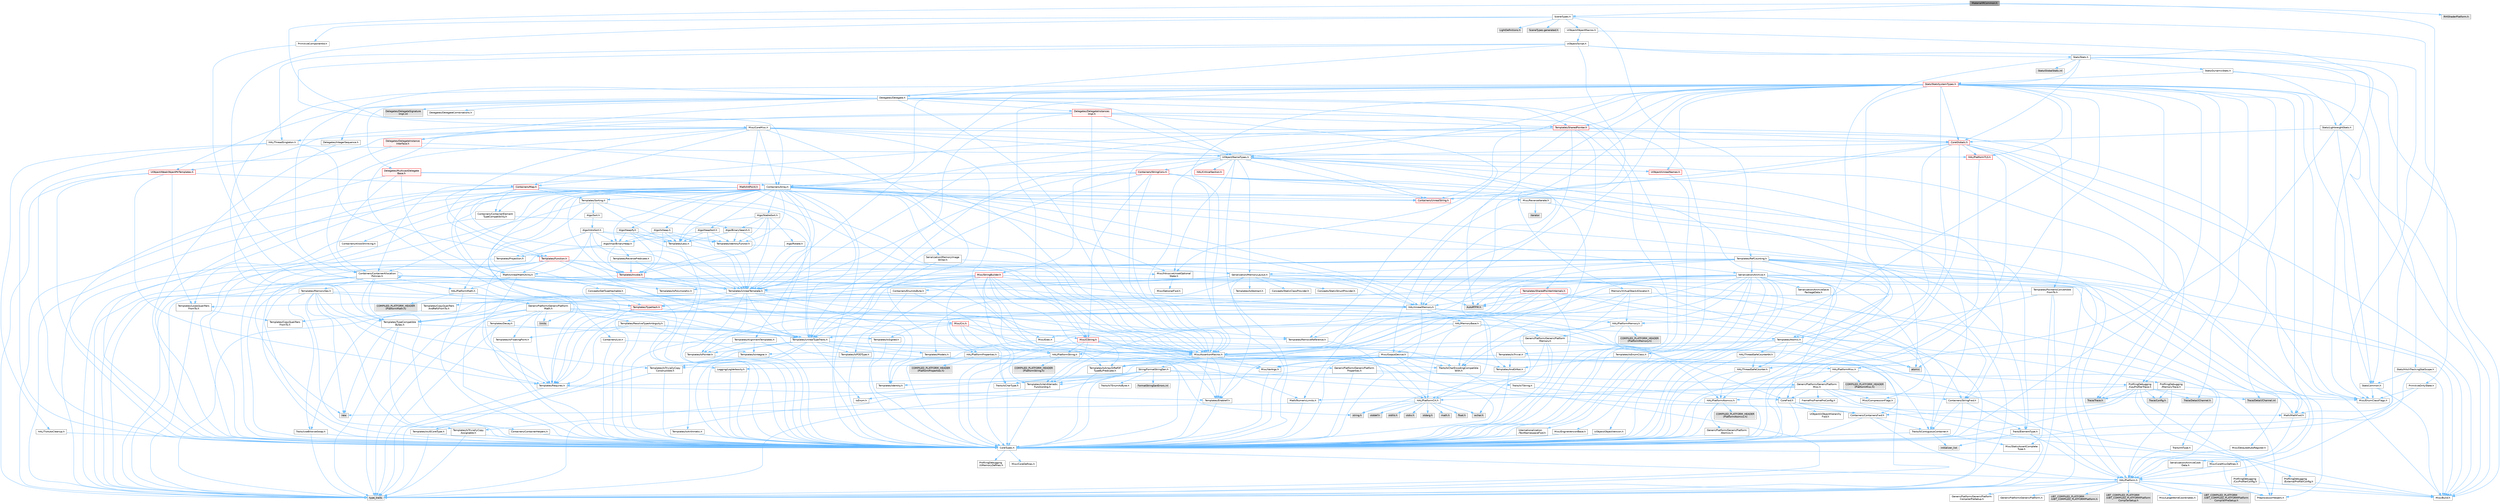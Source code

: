 digraph "MaterialIRCommon.h"
{
 // INTERACTIVE_SVG=YES
 // LATEX_PDF_SIZE
  bgcolor="transparent";
  edge [fontname=Helvetica,fontsize=10,labelfontname=Helvetica,labelfontsize=10];
  node [fontname=Helvetica,fontsize=10,shape=box,height=0.2,width=0.4];
  Node1 [id="Node000001",label="MaterialIRCommon.h",height=0.2,width=0.4,color="gray40", fillcolor="grey60", style="filled", fontcolor="black",tooltip=" "];
  Node1 -> Node2 [id="edge1_Node000001_Node000002",color="steelblue1",style="solid",tooltip=" "];
  Node2 [id="Node000002",label="SceneTypes.h",height=0.2,width=0.4,color="grey40", fillcolor="white", style="filled",URL="$d0/dc4/SceneTypes_8h.html",tooltip=" "];
  Node2 -> Node3 [id="edge2_Node000002_Node000003",color="steelblue1",style="solid",tooltip=" "];
  Node3 [id="Node000003",label="UObject/ObjectMacros.h",height=0.2,width=0.4,color="grey40", fillcolor="white", style="filled",URL="$d8/d8d/ObjectMacros_8h.html",tooltip=" "];
  Node3 -> Node4 [id="edge3_Node000003_Node000004",color="steelblue1",style="solid",tooltip=" "];
  Node4 [id="Node000004",label="Misc/EnumClassFlags.h",height=0.2,width=0.4,color="grey40", fillcolor="white", style="filled",URL="$d8/de7/EnumClassFlags_8h.html",tooltip=" "];
  Node3 -> Node5 [id="edge4_Node000003_Node000005",color="steelblue1",style="solid",tooltip=" "];
  Node5 [id="Node000005",label="UObject/Script.h",height=0.2,width=0.4,color="grey40", fillcolor="white", style="filled",URL="$de/dc6/Script_8h.html",tooltip=" "];
  Node5 -> Node6 [id="edge5_Node000005_Node000006",color="steelblue1",style="solid",tooltip=" "];
  Node6 [id="Node000006",label="Delegates/Delegate.h",height=0.2,width=0.4,color="grey40", fillcolor="white", style="filled",URL="$d4/d80/Delegate_8h.html",tooltip=" "];
  Node6 -> Node7 [id="edge6_Node000006_Node000007",color="steelblue1",style="solid",tooltip=" "];
  Node7 [id="Node000007",label="CoreTypes.h",height=0.2,width=0.4,color="grey40", fillcolor="white", style="filled",URL="$dc/dec/CoreTypes_8h.html",tooltip=" "];
  Node7 -> Node8 [id="edge7_Node000007_Node000008",color="steelblue1",style="solid",tooltip=" "];
  Node8 [id="Node000008",label="HAL/Platform.h",height=0.2,width=0.4,color="grey40", fillcolor="white", style="filled",URL="$d9/dd0/Platform_8h.html",tooltip=" "];
  Node8 -> Node9 [id="edge8_Node000008_Node000009",color="steelblue1",style="solid",tooltip=" "];
  Node9 [id="Node000009",label="Misc/Build.h",height=0.2,width=0.4,color="grey40", fillcolor="white", style="filled",URL="$d3/dbb/Build_8h.html",tooltip=" "];
  Node8 -> Node10 [id="edge9_Node000008_Node000010",color="steelblue1",style="solid",tooltip=" "];
  Node10 [id="Node000010",label="Misc/LargeWorldCoordinates.h",height=0.2,width=0.4,color="grey40", fillcolor="white", style="filled",URL="$d2/dcb/LargeWorldCoordinates_8h.html",tooltip=" "];
  Node8 -> Node11 [id="edge10_Node000008_Node000011",color="steelblue1",style="solid",tooltip=" "];
  Node11 [id="Node000011",label="type_traits",height=0.2,width=0.4,color="grey60", fillcolor="#E0E0E0", style="filled",tooltip=" "];
  Node8 -> Node12 [id="edge11_Node000008_Node000012",color="steelblue1",style="solid",tooltip=" "];
  Node12 [id="Node000012",label="PreprocessorHelpers.h",height=0.2,width=0.4,color="grey40", fillcolor="white", style="filled",URL="$db/ddb/PreprocessorHelpers_8h.html",tooltip=" "];
  Node8 -> Node13 [id="edge12_Node000008_Node000013",color="steelblue1",style="solid",tooltip=" "];
  Node13 [id="Node000013",label="UBT_COMPILED_PLATFORM\l/UBT_COMPILED_PLATFORMPlatform\lCompilerPreSetup.h",height=0.2,width=0.4,color="grey60", fillcolor="#E0E0E0", style="filled",tooltip=" "];
  Node8 -> Node14 [id="edge13_Node000008_Node000014",color="steelblue1",style="solid",tooltip=" "];
  Node14 [id="Node000014",label="GenericPlatform/GenericPlatform\lCompilerPreSetup.h",height=0.2,width=0.4,color="grey40", fillcolor="white", style="filled",URL="$d9/dc8/GenericPlatformCompilerPreSetup_8h.html",tooltip=" "];
  Node8 -> Node15 [id="edge14_Node000008_Node000015",color="steelblue1",style="solid",tooltip=" "];
  Node15 [id="Node000015",label="GenericPlatform/GenericPlatform.h",height=0.2,width=0.4,color="grey40", fillcolor="white", style="filled",URL="$d6/d84/GenericPlatform_8h.html",tooltip=" "];
  Node8 -> Node16 [id="edge15_Node000008_Node000016",color="steelblue1",style="solid",tooltip=" "];
  Node16 [id="Node000016",label="UBT_COMPILED_PLATFORM\l/UBT_COMPILED_PLATFORMPlatform.h",height=0.2,width=0.4,color="grey60", fillcolor="#E0E0E0", style="filled",tooltip=" "];
  Node8 -> Node17 [id="edge16_Node000008_Node000017",color="steelblue1",style="solid",tooltip=" "];
  Node17 [id="Node000017",label="UBT_COMPILED_PLATFORM\l/UBT_COMPILED_PLATFORMPlatform\lCompilerSetup.h",height=0.2,width=0.4,color="grey60", fillcolor="#E0E0E0", style="filled",tooltip=" "];
  Node7 -> Node18 [id="edge17_Node000007_Node000018",color="steelblue1",style="solid",tooltip=" "];
  Node18 [id="Node000018",label="ProfilingDebugging\l/UMemoryDefines.h",height=0.2,width=0.4,color="grey40", fillcolor="white", style="filled",URL="$d2/da2/UMemoryDefines_8h.html",tooltip=" "];
  Node7 -> Node19 [id="edge18_Node000007_Node000019",color="steelblue1",style="solid",tooltip=" "];
  Node19 [id="Node000019",label="Misc/CoreMiscDefines.h",height=0.2,width=0.4,color="grey40", fillcolor="white", style="filled",URL="$da/d38/CoreMiscDefines_8h.html",tooltip=" "];
  Node19 -> Node8 [id="edge19_Node000019_Node000008",color="steelblue1",style="solid",tooltip=" "];
  Node19 -> Node12 [id="edge20_Node000019_Node000012",color="steelblue1",style="solid",tooltip=" "];
  Node7 -> Node20 [id="edge21_Node000007_Node000020",color="steelblue1",style="solid",tooltip=" "];
  Node20 [id="Node000020",label="Misc/CoreDefines.h",height=0.2,width=0.4,color="grey40", fillcolor="white", style="filled",URL="$d3/dd2/CoreDefines_8h.html",tooltip=" "];
  Node6 -> Node21 [id="edge22_Node000006_Node000021",color="steelblue1",style="solid",tooltip=" "];
  Node21 [id="Node000021",label="Misc/AssertionMacros.h",height=0.2,width=0.4,color="grey40", fillcolor="white", style="filled",URL="$d0/dfa/AssertionMacros_8h.html",tooltip=" "];
  Node21 -> Node7 [id="edge23_Node000021_Node000007",color="steelblue1",style="solid",tooltip=" "];
  Node21 -> Node8 [id="edge24_Node000021_Node000008",color="steelblue1",style="solid",tooltip=" "];
  Node21 -> Node22 [id="edge25_Node000021_Node000022",color="steelblue1",style="solid",tooltip=" "];
  Node22 [id="Node000022",label="HAL/PlatformMisc.h",height=0.2,width=0.4,color="grey40", fillcolor="white", style="filled",URL="$d0/df5/PlatformMisc_8h.html",tooltip=" "];
  Node22 -> Node7 [id="edge26_Node000022_Node000007",color="steelblue1",style="solid",tooltip=" "];
  Node22 -> Node23 [id="edge27_Node000022_Node000023",color="steelblue1",style="solid",tooltip=" "];
  Node23 [id="Node000023",label="GenericPlatform/GenericPlatform\lMisc.h",height=0.2,width=0.4,color="grey40", fillcolor="white", style="filled",URL="$db/d9a/GenericPlatformMisc_8h.html",tooltip=" "];
  Node23 -> Node24 [id="edge28_Node000023_Node000024",color="steelblue1",style="solid",tooltip=" "];
  Node24 [id="Node000024",label="Containers/StringFwd.h",height=0.2,width=0.4,color="grey40", fillcolor="white", style="filled",URL="$df/d37/StringFwd_8h.html",tooltip=" "];
  Node24 -> Node7 [id="edge29_Node000024_Node000007",color="steelblue1",style="solid",tooltip=" "];
  Node24 -> Node25 [id="edge30_Node000024_Node000025",color="steelblue1",style="solid",tooltip=" "];
  Node25 [id="Node000025",label="Traits/ElementType.h",height=0.2,width=0.4,color="grey40", fillcolor="white", style="filled",URL="$d5/d4f/ElementType_8h.html",tooltip=" "];
  Node25 -> Node8 [id="edge31_Node000025_Node000008",color="steelblue1",style="solid",tooltip=" "];
  Node25 -> Node26 [id="edge32_Node000025_Node000026",color="steelblue1",style="solid",tooltip=" "];
  Node26 [id="Node000026",label="initializer_list",height=0.2,width=0.4,color="grey60", fillcolor="#E0E0E0", style="filled",tooltip=" "];
  Node25 -> Node11 [id="edge33_Node000025_Node000011",color="steelblue1",style="solid",tooltip=" "];
  Node24 -> Node27 [id="edge34_Node000024_Node000027",color="steelblue1",style="solid",tooltip=" "];
  Node27 [id="Node000027",label="Traits/IsContiguousContainer.h",height=0.2,width=0.4,color="grey40", fillcolor="white", style="filled",URL="$d5/d3c/IsContiguousContainer_8h.html",tooltip=" "];
  Node27 -> Node7 [id="edge35_Node000027_Node000007",color="steelblue1",style="solid",tooltip=" "];
  Node27 -> Node28 [id="edge36_Node000027_Node000028",color="steelblue1",style="solid",tooltip=" "];
  Node28 [id="Node000028",label="Misc/StaticAssertComplete\lType.h",height=0.2,width=0.4,color="grey40", fillcolor="white", style="filled",URL="$d5/d4e/StaticAssertCompleteType_8h.html",tooltip=" "];
  Node27 -> Node26 [id="edge37_Node000027_Node000026",color="steelblue1",style="solid",tooltip=" "];
  Node23 -> Node29 [id="edge38_Node000023_Node000029",color="steelblue1",style="solid",tooltip=" "];
  Node29 [id="Node000029",label="CoreFwd.h",height=0.2,width=0.4,color="grey40", fillcolor="white", style="filled",URL="$d1/d1e/CoreFwd_8h.html",tooltip=" "];
  Node29 -> Node7 [id="edge39_Node000029_Node000007",color="steelblue1",style="solid",tooltip=" "];
  Node29 -> Node30 [id="edge40_Node000029_Node000030",color="steelblue1",style="solid",tooltip=" "];
  Node30 [id="Node000030",label="Containers/ContainersFwd.h",height=0.2,width=0.4,color="grey40", fillcolor="white", style="filled",URL="$d4/d0a/ContainersFwd_8h.html",tooltip=" "];
  Node30 -> Node8 [id="edge41_Node000030_Node000008",color="steelblue1",style="solid",tooltip=" "];
  Node30 -> Node7 [id="edge42_Node000030_Node000007",color="steelblue1",style="solid",tooltip=" "];
  Node30 -> Node27 [id="edge43_Node000030_Node000027",color="steelblue1",style="solid",tooltip=" "];
  Node29 -> Node31 [id="edge44_Node000029_Node000031",color="steelblue1",style="solid",tooltip=" "];
  Node31 [id="Node000031",label="Math/MathFwd.h",height=0.2,width=0.4,color="grey40", fillcolor="white", style="filled",URL="$d2/d10/MathFwd_8h.html",tooltip=" "];
  Node31 -> Node8 [id="edge45_Node000031_Node000008",color="steelblue1",style="solid",tooltip=" "];
  Node29 -> Node32 [id="edge46_Node000029_Node000032",color="steelblue1",style="solid",tooltip=" "];
  Node32 [id="Node000032",label="UObject/UObjectHierarchy\lFwd.h",height=0.2,width=0.4,color="grey40", fillcolor="white", style="filled",URL="$d3/d13/UObjectHierarchyFwd_8h.html",tooltip=" "];
  Node23 -> Node7 [id="edge47_Node000023_Node000007",color="steelblue1",style="solid",tooltip=" "];
  Node23 -> Node33 [id="edge48_Node000023_Node000033",color="steelblue1",style="solid",tooltip=" "];
  Node33 [id="Node000033",label="FramePro/FrameProConfig.h",height=0.2,width=0.4,color="grey40", fillcolor="white", style="filled",URL="$d7/d90/FrameProConfig_8h.html",tooltip=" "];
  Node23 -> Node34 [id="edge49_Node000023_Node000034",color="steelblue1",style="solid",tooltip=" "];
  Node34 [id="Node000034",label="HAL/PlatformCrt.h",height=0.2,width=0.4,color="grey40", fillcolor="white", style="filled",URL="$d8/d75/PlatformCrt_8h.html",tooltip=" "];
  Node34 -> Node35 [id="edge50_Node000034_Node000035",color="steelblue1",style="solid",tooltip=" "];
  Node35 [id="Node000035",label="new",height=0.2,width=0.4,color="grey60", fillcolor="#E0E0E0", style="filled",tooltip=" "];
  Node34 -> Node36 [id="edge51_Node000034_Node000036",color="steelblue1",style="solid",tooltip=" "];
  Node36 [id="Node000036",label="wchar.h",height=0.2,width=0.4,color="grey60", fillcolor="#E0E0E0", style="filled",tooltip=" "];
  Node34 -> Node37 [id="edge52_Node000034_Node000037",color="steelblue1",style="solid",tooltip=" "];
  Node37 [id="Node000037",label="stddef.h",height=0.2,width=0.4,color="grey60", fillcolor="#E0E0E0", style="filled",tooltip=" "];
  Node34 -> Node38 [id="edge53_Node000034_Node000038",color="steelblue1",style="solid",tooltip=" "];
  Node38 [id="Node000038",label="stdlib.h",height=0.2,width=0.4,color="grey60", fillcolor="#E0E0E0", style="filled",tooltip=" "];
  Node34 -> Node39 [id="edge54_Node000034_Node000039",color="steelblue1",style="solid",tooltip=" "];
  Node39 [id="Node000039",label="stdio.h",height=0.2,width=0.4,color="grey60", fillcolor="#E0E0E0", style="filled",tooltip=" "];
  Node34 -> Node40 [id="edge55_Node000034_Node000040",color="steelblue1",style="solid",tooltip=" "];
  Node40 [id="Node000040",label="stdarg.h",height=0.2,width=0.4,color="grey60", fillcolor="#E0E0E0", style="filled",tooltip=" "];
  Node34 -> Node41 [id="edge56_Node000034_Node000041",color="steelblue1",style="solid",tooltip=" "];
  Node41 [id="Node000041",label="math.h",height=0.2,width=0.4,color="grey60", fillcolor="#E0E0E0", style="filled",tooltip=" "];
  Node34 -> Node42 [id="edge57_Node000034_Node000042",color="steelblue1",style="solid",tooltip=" "];
  Node42 [id="Node000042",label="float.h",height=0.2,width=0.4,color="grey60", fillcolor="#E0E0E0", style="filled",tooltip=" "];
  Node34 -> Node43 [id="edge58_Node000034_Node000043",color="steelblue1",style="solid",tooltip=" "];
  Node43 [id="Node000043",label="string.h",height=0.2,width=0.4,color="grey60", fillcolor="#E0E0E0", style="filled",tooltip=" "];
  Node23 -> Node44 [id="edge59_Node000023_Node000044",color="steelblue1",style="solid",tooltip=" "];
  Node44 [id="Node000044",label="Math/NumericLimits.h",height=0.2,width=0.4,color="grey40", fillcolor="white", style="filled",URL="$df/d1b/NumericLimits_8h.html",tooltip=" "];
  Node44 -> Node7 [id="edge60_Node000044_Node000007",color="steelblue1",style="solid",tooltip=" "];
  Node23 -> Node45 [id="edge61_Node000023_Node000045",color="steelblue1",style="solid",tooltip=" "];
  Node45 [id="Node000045",label="Misc/CompressionFlags.h",height=0.2,width=0.4,color="grey40", fillcolor="white", style="filled",URL="$d9/d76/CompressionFlags_8h.html",tooltip=" "];
  Node23 -> Node4 [id="edge62_Node000023_Node000004",color="steelblue1",style="solid",tooltip=" "];
  Node23 -> Node46 [id="edge63_Node000023_Node000046",color="steelblue1",style="solid",tooltip=" "];
  Node46 [id="Node000046",label="ProfilingDebugging\l/CsvProfilerConfig.h",height=0.2,width=0.4,color="grey40", fillcolor="white", style="filled",URL="$d3/d88/CsvProfilerConfig_8h.html",tooltip=" "];
  Node46 -> Node9 [id="edge64_Node000046_Node000009",color="steelblue1",style="solid",tooltip=" "];
  Node23 -> Node47 [id="edge65_Node000023_Node000047",color="steelblue1",style="solid",tooltip=" "];
  Node47 [id="Node000047",label="ProfilingDebugging\l/ExternalProfilerConfig.h",height=0.2,width=0.4,color="grey40", fillcolor="white", style="filled",URL="$d3/dbb/ExternalProfilerConfig_8h.html",tooltip=" "];
  Node47 -> Node9 [id="edge66_Node000047_Node000009",color="steelblue1",style="solid",tooltip=" "];
  Node22 -> Node48 [id="edge67_Node000022_Node000048",color="steelblue1",style="solid",tooltip=" "];
  Node48 [id="Node000048",label="COMPILED_PLATFORM_HEADER\l(PlatformMisc.h)",height=0.2,width=0.4,color="grey60", fillcolor="#E0E0E0", style="filled",tooltip=" "];
  Node22 -> Node49 [id="edge68_Node000022_Node000049",color="steelblue1",style="solid",tooltip=" "];
  Node49 [id="Node000049",label="ProfilingDebugging\l/CpuProfilerTrace.h",height=0.2,width=0.4,color="grey40", fillcolor="white", style="filled",URL="$da/dcb/CpuProfilerTrace_8h.html",tooltip=" "];
  Node49 -> Node7 [id="edge69_Node000049_Node000007",color="steelblue1",style="solid",tooltip=" "];
  Node49 -> Node30 [id="edge70_Node000049_Node000030",color="steelblue1",style="solid",tooltip=" "];
  Node49 -> Node50 [id="edge71_Node000049_Node000050",color="steelblue1",style="solid",tooltip=" "];
  Node50 [id="Node000050",label="HAL/PlatformAtomics.h",height=0.2,width=0.4,color="grey40", fillcolor="white", style="filled",URL="$d3/d36/PlatformAtomics_8h.html",tooltip=" "];
  Node50 -> Node7 [id="edge72_Node000050_Node000007",color="steelblue1",style="solid",tooltip=" "];
  Node50 -> Node51 [id="edge73_Node000050_Node000051",color="steelblue1",style="solid",tooltip=" "];
  Node51 [id="Node000051",label="GenericPlatform/GenericPlatform\lAtomics.h",height=0.2,width=0.4,color="grey40", fillcolor="white", style="filled",URL="$da/d72/GenericPlatformAtomics_8h.html",tooltip=" "];
  Node51 -> Node7 [id="edge74_Node000051_Node000007",color="steelblue1",style="solid",tooltip=" "];
  Node50 -> Node52 [id="edge75_Node000050_Node000052",color="steelblue1",style="solid",tooltip=" "];
  Node52 [id="Node000052",label="COMPILED_PLATFORM_HEADER\l(PlatformAtomics.h)",height=0.2,width=0.4,color="grey60", fillcolor="#E0E0E0", style="filled",tooltip=" "];
  Node49 -> Node12 [id="edge76_Node000049_Node000012",color="steelblue1",style="solid",tooltip=" "];
  Node49 -> Node9 [id="edge77_Node000049_Node000009",color="steelblue1",style="solid",tooltip=" "];
  Node49 -> Node53 [id="edge78_Node000049_Node000053",color="steelblue1",style="solid",tooltip=" "];
  Node53 [id="Node000053",label="Trace/Config.h",height=0.2,width=0.4,color="grey60", fillcolor="#E0E0E0", style="filled",tooltip=" "];
  Node49 -> Node54 [id="edge79_Node000049_Node000054",color="steelblue1",style="solid",tooltip=" "];
  Node54 [id="Node000054",label="Trace/Detail/Channel.h",height=0.2,width=0.4,color="grey60", fillcolor="#E0E0E0", style="filled",tooltip=" "];
  Node49 -> Node55 [id="edge80_Node000049_Node000055",color="steelblue1",style="solid",tooltip=" "];
  Node55 [id="Node000055",label="Trace/Detail/Channel.inl",height=0.2,width=0.4,color="grey60", fillcolor="#E0E0E0", style="filled",tooltip=" "];
  Node49 -> Node56 [id="edge81_Node000049_Node000056",color="steelblue1",style="solid",tooltip=" "];
  Node56 [id="Node000056",label="Trace/Trace.h",height=0.2,width=0.4,color="grey60", fillcolor="#E0E0E0", style="filled",tooltip=" "];
  Node21 -> Node12 [id="edge82_Node000021_Node000012",color="steelblue1",style="solid",tooltip=" "];
  Node21 -> Node57 [id="edge83_Node000021_Node000057",color="steelblue1",style="solid",tooltip=" "];
  Node57 [id="Node000057",label="Templates/EnableIf.h",height=0.2,width=0.4,color="grey40", fillcolor="white", style="filled",URL="$d7/d60/EnableIf_8h.html",tooltip=" "];
  Node57 -> Node7 [id="edge84_Node000057_Node000007",color="steelblue1",style="solid",tooltip=" "];
  Node21 -> Node58 [id="edge85_Node000021_Node000058",color="steelblue1",style="solid",tooltip=" "];
  Node58 [id="Node000058",label="Templates/IsArrayOrRefOf\lTypeByPredicate.h",height=0.2,width=0.4,color="grey40", fillcolor="white", style="filled",URL="$d6/da1/IsArrayOrRefOfTypeByPredicate_8h.html",tooltip=" "];
  Node58 -> Node7 [id="edge86_Node000058_Node000007",color="steelblue1",style="solid",tooltip=" "];
  Node21 -> Node59 [id="edge87_Node000021_Node000059",color="steelblue1",style="solid",tooltip=" "];
  Node59 [id="Node000059",label="Templates/IsValidVariadic\lFunctionArg.h",height=0.2,width=0.4,color="grey40", fillcolor="white", style="filled",URL="$d0/dc8/IsValidVariadicFunctionArg_8h.html",tooltip=" "];
  Node59 -> Node7 [id="edge88_Node000059_Node000007",color="steelblue1",style="solid",tooltip=" "];
  Node59 -> Node60 [id="edge89_Node000059_Node000060",color="steelblue1",style="solid",tooltip=" "];
  Node60 [id="Node000060",label="IsEnum.h",height=0.2,width=0.4,color="grey40", fillcolor="white", style="filled",URL="$d4/de5/IsEnum_8h.html",tooltip=" "];
  Node59 -> Node11 [id="edge90_Node000059_Node000011",color="steelblue1",style="solid",tooltip=" "];
  Node21 -> Node61 [id="edge91_Node000021_Node000061",color="steelblue1",style="solid",tooltip=" "];
  Node61 [id="Node000061",label="Traits/IsCharEncodingCompatible\lWith.h",height=0.2,width=0.4,color="grey40", fillcolor="white", style="filled",URL="$df/dd1/IsCharEncodingCompatibleWith_8h.html",tooltip=" "];
  Node61 -> Node11 [id="edge92_Node000061_Node000011",color="steelblue1",style="solid",tooltip=" "];
  Node61 -> Node62 [id="edge93_Node000061_Node000062",color="steelblue1",style="solid",tooltip=" "];
  Node62 [id="Node000062",label="Traits/IsCharType.h",height=0.2,width=0.4,color="grey40", fillcolor="white", style="filled",URL="$db/d51/IsCharType_8h.html",tooltip=" "];
  Node62 -> Node7 [id="edge94_Node000062_Node000007",color="steelblue1",style="solid",tooltip=" "];
  Node21 -> Node63 [id="edge95_Node000021_Node000063",color="steelblue1",style="solid",tooltip=" "];
  Node63 [id="Node000063",label="Misc/VarArgs.h",height=0.2,width=0.4,color="grey40", fillcolor="white", style="filled",URL="$d5/d6f/VarArgs_8h.html",tooltip=" "];
  Node63 -> Node7 [id="edge96_Node000063_Node000007",color="steelblue1",style="solid",tooltip=" "];
  Node21 -> Node64 [id="edge97_Node000021_Node000064",color="steelblue1",style="solid",tooltip=" "];
  Node64 [id="Node000064",label="String/FormatStringSan.h",height=0.2,width=0.4,color="grey40", fillcolor="white", style="filled",URL="$d3/d8b/FormatStringSan_8h.html",tooltip=" "];
  Node64 -> Node11 [id="edge98_Node000064_Node000011",color="steelblue1",style="solid",tooltip=" "];
  Node64 -> Node7 [id="edge99_Node000064_Node000007",color="steelblue1",style="solid",tooltip=" "];
  Node64 -> Node65 [id="edge100_Node000064_Node000065",color="steelblue1",style="solid",tooltip=" "];
  Node65 [id="Node000065",label="Templates/Requires.h",height=0.2,width=0.4,color="grey40", fillcolor="white", style="filled",URL="$dc/d96/Requires_8h.html",tooltip=" "];
  Node65 -> Node57 [id="edge101_Node000065_Node000057",color="steelblue1",style="solid",tooltip=" "];
  Node65 -> Node11 [id="edge102_Node000065_Node000011",color="steelblue1",style="solid",tooltip=" "];
  Node64 -> Node66 [id="edge103_Node000064_Node000066",color="steelblue1",style="solid",tooltip=" "];
  Node66 [id="Node000066",label="Templates/Identity.h",height=0.2,width=0.4,color="grey40", fillcolor="white", style="filled",URL="$d0/dd5/Identity_8h.html",tooltip=" "];
  Node64 -> Node59 [id="edge104_Node000064_Node000059",color="steelblue1",style="solid",tooltip=" "];
  Node64 -> Node62 [id="edge105_Node000064_Node000062",color="steelblue1",style="solid",tooltip=" "];
  Node64 -> Node67 [id="edge106_Node000064_Node000067",color="steelblue1",style="solid",tooltip=" "];
  Node67 [id="Node000067",label="Traits/IsTEnumAsByte.h",height=0.2,width=0.4,color="grey40", fillcolor="white", style="filled",URL="$d1/de6/IsTEnumAsByte_8h.html",tooltip=" "];
  Node64 -> Node68 [id="edge107_Node000064_Node000068",color="steelblue1",style="solid",tooltip=" "];
  Node68 [id="Node000068",label="Traits/IsTString.h",height=0.2,width=0.4,color="grey40", fillcolor="white", style="filled",URL="$d0/df8/IsTString_8h.html",tooltip=" "];
  Node68 -> Node30 [id="edge108_Node000068_Node000030",color="steelblue1",style="solid",tooltip=" "];
  Node64 -> Node30 [id="edge109_Node000064_Node000030",color="steelblue1",style="solid",tooltip=" "];
  Node64 -> Node69 [id="edge110_Node000064_Node000069",color="steelblue1",style="solid",tooltip=" "];
  Node69 [id="Node000069",label="FormatStringSanErrors.inl",height=0.2,width=0.4,color="grey60", fillcolor="#E0E0E0", style="filled",tooltip=" "];
  Node21 -> Node70 [id="edge111_Node000021_Node000070",color="steelblue1",style="solid",tooltip=" "];
  Node70 [id="Node000070",label="atomic",height=0.2,width=0.4,color="grey60", fillcolor="#E0E0E0", style="filled",tooltip=" "];
  Node6 -> Node71 [id="edge112_Node000006_Node000071",color="steelblue1",style="solid",tooltip=" "];
  Node71 [id="Node000071",label="UObject/NameTypes.h",height=0.2,width=0.4,color="grey40", fillcolor="white", style="filled",URL="$d6/d35/NameTypes_8h.html",tooltip=" "];
  Node71 -> Node7 [id="edge113_Node000071_Node000007",color="steelblue1",style="solid",tooltip=" "];
  Node71 -> Node21 [id="edge114_Node000071_Node000021",color="steelblue1",style="solid",tooltip=" "];
  Node71 -> Node72 [id="edge115_Node000071_Node000072",color="steelblue1",style="solid",tooltip=" "];
  Node72 [id="Node000072",label="HAL/UnrealMemory.h",height=0.2,width=0.4,color="grey40", fillcolor="white", style="filled",URL="$d9/d96/UnrealMemory_8h.html",tooltip=" "];
  Node72 -> Node7 [id="edge116_Node000072_Node000007",color="steelblue1",style="solid",tooltip=" "];
  Node72 -> Node73 [id="edge117_Node000072_Node000073",color="steelblue1",style="solid",tooltip=" "];
  Node73 [id="Node000073",label="GenericPlatform/GenericPlatform\lMemory.h",height=0.2,width=0.4,color="grey40", fillcolor="white", style="filled",URL="$dd/d22/GenericPlatformMemory_8h.html",tooltip=" "];
  Node73 -> Node29 [id="edge118_Node000073_Node000029",color="steelblue1",style="solid",tooltip=" "];
  Node73 -> Node7 [id="edge119_Node000073_Node000007",color="steelblue1",style="solid",tooltip=" "];
  Node73 -> Node74 [id="edge120_Node000073_Node000074",color="steelblue1",style="solid",tooltip=" "];
  Node74 [id="Node000074",label="HAL/PlatformString.h",height=0.2,width=0.4,color="grey40", fillcolor="white", style="filled",URL="$db/db5/PlatformString_8h.html",tooltip=" "];
  Node74 -> Node7 [id="edge121_Node000074_Node000007",color="steelblue1",style="solid",tooltip=" "];
  Node74 -> Node75 [id="edge122_Node000074_Node000075",color="steelblue1",style="solid",tooltip=" "];
  Node75 [id="Node000075",label="COMPILED_PLATFORM_HEADER\l(PlatformString.h)",height=0.2,width=0.4,color="grey60", fillcolor="#E0E0E0", style="filled",tooltip=" "];
  Node73 -> Node43 [id="edge123_Node000073_Node000043",color="steelblue1",style="solid",tooltip=" "];
  Node73 -> Node36 [id="edge124_Node000073_Node000036",color="steelblue1",style="solid",tooltip=" "];
  Node72 -> Node76 [id="edge125_Node000072_Node000076",color="steelblue1",style="solid",tooltip=" "];
  Node76 [id="Node000076",label="HAL/MemoryBase.h",height=0.2,width=0.4,color="grey40", fillcolor="white", style="filled",URL="$d6/d9f/MemoryBase_8h.html",tooltip=" "];
  Node76 -> Node7 [id="edge126_Node000076_Node000007",color="steelblue1",style="solid",tooltip=" "];
  Node76 -> Node50 [id="edge127_Node000076_Node000050",color="steelblue1",style="solid",tooltip=" "];
  Node76 -> Node34 [id="edge128_Node000076_Node000034",color="steelblue1",style="solid",tooltip=" "];
  Node76 -> Node77 [id="edge129_Node000076_Node000077",color="steelblue1",style="solid",tooltip=" "];
  Node77 [id="Node000077",label="Misc/Exec.h",height=0.2,width=0.4,color="grey40", fillcolor="white", style="filled",URL="$de/ddb/Exec_8h.html",tooltip=" "];
  Node77 -> Node7 [id="edge130_Node000077_Node000007",color="steelblue1",style="solid",tooltip=" "];
  Node77 -> Node21 [id="edge131_Node000077_Node000021",color="steelblue1",style="solid",tooltip=" "];
  Node76 -> Node78 [id="edge132_Node000076_Node000078",color="steelblue1",style="solid",tooltip=" "];
  Node78 [id="Node000078",label="Misc/OutputDevice.h",height=0.2,width=0.4,color="grey40", fillcolor="white", style="filled",URL="$d7/d32/OutputDevice_8h.html",tooltip=" "];
  Node78 -> Node29 [id="edge133_Node000078_Node000029",color="steelblue1",style="solid",tooltip=" "];
  Node78 -> Node7 [id="edge134_Node000078_Node000007",color="steelblue1",style="solid",tooltip=" "];
  Node78 -> Node79 [id="edge135_Node000078_Node000079",color="steelblue1",style="solid",tooltip=" "];
  Node79 [id="Node000079",label="Logging/LogVerbosity.h",height=0.2,width=0.4,color="grey40", fillcolor="white", style="filled",URL="$d2/d8f/LogVerbosity_8h.html",tooltip=" "];
  Node79 -> Node7 [id="edge136_Node000079_Node000007",color="steelblue1",style="solid",tooltip=" "];
  Node78 -> Node63 [id="edge137_Node000078_Node000063",color="steelblue1",style="solid",tooltip=" "];
  Node78 -> Node58 [id="edge138_Node000078_Node000058",color="steelblue1",style="solid",tooltip=" "];
  Node78 -> Node59 [id="edge139_Node000078_Node000059",color="steelblue1",style="solid",tooltip=" "];
  Node78 -> Node61 [id="edge140_Node000078_Node000061",color="steelblue1",style="solid",tooltip=" "];
  Node76 -> Node80 [id="edge141_Node000076_Node000080",color="steelblue1",style="solid",tooltip=" "];
  Node80 [id="Node000080",label="Templates/Atomic.h",height=0.2,width=0.4,color="grey40", fillcolor="white", style="filled",URL="$d3/d91/Atomic_8h.html",tooltip=" "];
  Node80 -> Node81 [id="edge142_Node000080_Node000081",color="steelblue1",style="solid",tooltip=" "];
  Node81 [id="Node000081",label="HAL/ThreadSafeCounter.h",height=0.2,width=0.4,color="grey40", fillcolor="white", style="filled",URL="$dc/dc9/ThreadSafeCounter_8h.html",tooltip=" "];
  Node81 -> Node7 [id="edge143_Node000081_Node000007",color="steelblue1",style="solid",tooltip=" "];
  Node81 -> Node50 [id="edge144_Node000081_Node000050",color="steelblue1",style="solid",tooltip=" "];
  Node80 -> Node82 [id="edge145_Node000080_Node000082",color="steelblue1",style="solid",tooltip=" "];
  Node82 [id="Node000082",label="HAL/ThreadSafeCounter64.h",height=0.2,width=0.4,color="grey40", fillcolor="white", style="filled",URL="$d0/d12/ThreadSafeCounter64_8h.html",tooltip=" "];
  Node82 -> Node7 [id="edge146_Node000082_Node000007",color="steelblue1",style="solid",tooltip=" "];
  Node82 -> Node81 [id="edge147_Node000082_Node000081",color="steelblue1",style="solid",tooltip=" "];
  Node80 -> Node83 [id="edge148_Node000080_Node000083",color="steelblue1",style="solid",tooltip=" "];
  Node83 [id="Node000083",label="Templates/IsIntegral.h",height=0.2,width=0.4,color="grey40", fillcolor="white", style="filled",URL="$da/d64/IsIntegral_8h.html",tooltip=" "];
  Node83 -> Node7 [id="edge149_Node000083_Node000007",color="steelblue1",style="solid",tooltip=" "];
  Node80 -> Node84 [id="edge150_Node000080_Node000084",color="steelblue1",style="solid",tooltip=" "];
  Node84 [id="Node000084",label="Templates/IsTrivial.h",height=0.2,width=0.4,color="grey40", fillcolor="white", style="filled",URL="$da/d4c/IsTrivial_8h.html",tooltip=" "];
  Node84 -> Node85 [id="edge151_Node000084_Node000085",color="steelblue1",style="solid",tooltip=" "];
  Node85 [id="Node000085",label="Templates/AndOrNot.h",height=0.2,width=0.4,color="grey40", fillcolor="white", style="filled",URL="$db/d0a/AndOrNot_8h.html",tooltip=" "];
  Node85 -> Node7 [id="edge152_Node000085_Node000007",color="steelblue1",style="solid",tooltip=" "];
  Node84 -> Node86 [id="edge153_Node000084_Node000086",color="steelblue1",style="solid",tooltip=" "];
  Node86 [id="Node000086",label="Templates/IsTriviallyCopy\lConstructible.h",height=0.2,width=0.4,color="grey40", fillcolor="white", style="filled",URL="$d3/d78/IsTriviallyCopyConstructible_8h.html",tooltip=" "];
  Node86 -> Node7 [id="edge154_Node000086_Node000007",color="steelblue1",style="solid",tooltip=" "];
  Node86 -> Node11 [id="edge155_Node000086_Node000011",color="steelblue1",style="solid",tooltip=" "];
  Node84 -> Node87 [id="edge156_Node000084_Node000087",color="steelblue1",style="solid",tooltip=" "];
  Node87 [id="Node000087",label="Templates/IsTriviallyCopy\lAssignable.h",height=0.2,width=0.4,color="grey40", fillcolor="white", style="filled",URL="$d2/df2/IsTriviallyCopyAssignable_8h.html",tooltip=" "];
  Node87 -> Node7 [id="edge157_Node000087_Node000007",color="steelblue1",style="solid",tooltip=" "];
  Node87 -> Node11 [id="edge158_Node000087_Node000011",color="steelblue1",style="solid",tooltip=" "];
  Node84 -> Node11 [id="edge159_Node000084_Node000011",color="steelblue1",style="solid",tooltip=" "];
  Node80 -> Node88 [id="edge160_Node000080_Node000088",color="steelblue1",style="solid",tooltip=" "];
  Node88 [id="Node000088",label="Traits/IntType.h",height=0.2,width=0.4,color="grey40", fillcolor="white", style="filled",URL="$d7/deb/IntType_8h.html",tooltip=" "];
  Node88 -> Node8 [id="edge161_Node000088_Node000008",color="steelblue1",style="solid",tooltip=" "];
  Node80 -> Node70 [id="edge162_Node000080_Node000070",color="steelblue1",style="solid",tooltip=" "];
  Node72 -> Node89 [id="edge163_Node000072_Node000089",color="steelblue1",style="solid",tooltip=" "];
  Node89 [id="Node000089",label="HAL/PlatformMemory.h",height=0.2,width=0.4,color="grey40", fillcolor="white", style="filled",URL="$de/d68/PlatformMemory_8h.html",tooltip=" "];
  Node89 -> Node7 [id="edge164_Node000089_Node000007",color="steelblue1",style="solid",tooltip=" "];
  Node89 -> Node73 [id="edge165_Node000089_Node000073",color="steelblue1",style="solid",tooltip=" "];
  Node89 -> Node90 [id="edge166_Node000089_Node000090",color="steelblue1",style="solid",tooltip=" "];
  Node90 [id="Node000090",label="COMPILED_PLATFORM_HEADER\l(PlatformMemory.h)",height=0.2,width=0.4,color="grey60", fillcolor="#E0E0E0", style="filled",tooltip=" "];
  Node72 -> Node91 [id="edge167_Node000072_Node000091",color="steelblue1",style="solid",tooltip=" "];
  Node91 [id="Node000091",label="ProfilingDebugging\l/MemoryTrace.h",height=0.2,width=0.4,color="grey40", fillcolor="white", style="filled",URL="$da/dd7/MemoryTrace_8h.html",tooltip=" "];
  Node91 -> Node8 [id="edge168_Node000091_Node000008",color="steelblue1",style="solid",tooltip=" "];
  Node91 -> Node4 [id="edge169_Node000091_Node000004",color="steelblue1",style="solid",tooltip=" "];
  Node91 -> Node53 [id="edge170_Node000091_Node000053",color="steelblue1",style="solid",tooltip=" "];
  Node91 -> Node56 [id="edge171_Node000091_Node000056",color="steelblue1",style="solid",tooltip=" "];
  Node72 -> Node92 [id="edge172_Node000072_Node000092",color="steelblue1",style="solid",tooltip=" "];
  Node92 [id="Node000092",label="Templates/IsPointer.h",height=0.2,width=0.4,color="grey40", fillcolor="white", style="filled",URL="$d7/d05/IsPointer_8h.html",tooltip=" "];
  Node92 -> Node7 [id="edge173_Node000092_Node000007",color="steelblue1",style="solid",tooltip=" "];
  Node71 -> Node93 [id="edge174_Node000071_Node000093",color="steelblue1",style="solid",tooltip=" "];
  Node93 [id="Node000093",label="Templates/UnrealTypeTraits.h",height=0.2,width=0.4,color="grey40", fillcolor="white", style="filled",URL="$d2/d2d/UnrealTypeTraits_8h.html",tooltip=" "];
  Node93 -> Node7 [id="edge175_Node000093_Node000007",color="steelblue1",style="solid",tooltip=" "];
  Node93 -> Node92 [id="edge176_Node000093_Node000092",color="steelblue1",style="solid",tooltip=" "];
  Node93 -> Node21 [id="edge177_Node000093_Node000021",color="steelblue1",style="solid",tooltip=" "];
  Node93 -> Node85 [id="edge178_Node000093_Node000085",color="steelblue1",style="solid",tooltip=" "];
  Node93 -> Node57 [id="edge179_Node000093_Node000057",color="steelblue1",style="solid",tooltip=" "];
  Node93 -> Node94 [id="edge180_Node000093_Node000094",color="steelblue1",style="solid",tooltip=" "];
  Node94 [id="Node000094",label="Templates/IsArithmetic.h",height=0.2,width=0.4,color="grey40", fillcolor="white", style="filled",URL="$d2/d5d/IsArithmetic_8h.html",tooltip=" "];
  Node94 -> Node7 [id="edge181_Node000094_Node000007",color="steelblue1",style="solid",tooltip=" "];
  Node93 -> Node60 [id="edge182_Node000093_Node000060",color="steelblue1",style="solid",tooltip=" "];
  Node93 -> Node95 [id="edge183_Node000093_Node000095",color="steelblue1",style="solid",tooltip=" "];
  Node95 [id="Node000095",label="Templates/Models.h",height=0.2,width=0.4,color="grey40", fillcolor="white", style="filled",URL="$d3/d0c/Models_8h.html",tooltip=" "];
  Node95 -> Node66 [id="edge184_Node000095_Node000066",color="steelblue1",style="solid",tooltip=" "];
  Node93 -> Node96 [id="edge185_Node000093_Node000096",color="steelblue1",style="solid",tooltip=" "];
  Node96 [id="Node000096",label="Templates/IsPODType.h",height=0.2,width=0.4,color="grey40", fillcolor="white", style="filled",URL="$d7/db1/IsPODType_8h.html",tooltip=" "];
  Node96 -> Node7 [id="edge186_Node000096_Node000007",color="steelblue1",style="solid",tooltip=" "];
  Node93 -> Node97 [id="edge187_Node000093_Node000097",color="steelblue1",style="solid",tooltip=" "];
  Node97 [id="Node000097",label="Templates/IsUECoreType.h",height=0.2,width=0.4,color="grey40", fillcolor="white", style="filled",URL="$d1/db8/IsUECoreType_8h.html",tooltip=" "];
  Node97 -> Node7 [id="edge188_Node000097_Node000007",color="steelblue1",style="solid",tooltip=" "];
  Node97 -> Node11 [id="edge189_Node000097_Node000011",color="steelblue1",style="solid",tooltip=" "];
  Node93 -> Node86 [id="edge190_Node000093_Node000086",color="steelblue1",style="solid",tooltip=" "];
  Node71 -> Node98 [id="edge191_Node000071_Node000098",color="steelblue1",style="solid",tooltip=" "];
  Node98 [id="Node000098",label="Templates/UnrealTemplate.h",height=0.2,width=0.4,color="grey40", fillcolor="white", style="filled",URL="$d4/d24/UnrealTemplate_8h.html",tooltip=" "];
  Node98 -> Node7 [id="edge192_Node000098_Node000007",color="steelblue1",style="solid",tooltip=" "];
  Node98 -> Node92 [id="edge193_Node000098_Node000092",color="steelblue1",style="solid",tooltip=" "];
  Node98 -> Node72 [id="edge194_Node000098_Node000072",color="steelblue1",style="solid",tooltip=" "];
  Node98 -> Node99 [id="edge195_Node000098_Node000099",color="steelblue1",style="solid",tooltip=" "];
  Node99 [id="Node000099",label="Templates/CopyQualifiers\lAndRefsFromTo.h",height=0.2,width=0.4,color="grey40", fillcolor="white", style="filled",URL="$d3/db3/CopyQualifiersAndRefsFromTo_8h.html",tooltip=" "];
  Node99 -> Node100 [id="edge196_Node000099_Node000100",color="steelblue1",style="solid",tooltip=" "];
  Node100 [id="Node000100",label="Templates/CopyQualifiers\lFromTo.h",height=0.2,width=0.4,color="grey40", fillcolor="white", style="filled",URL="$d5/db4/CopyQualifiersFromTo_8h.html",tooltip=" "];
  Node98 -> Node93 [id="edge197_Node000098_Node000093",color="steelblue1",style="solid",tooltip=" "];
  Node98 -> Node101 [id="edge198_Node000098_Node000101",color="steelblue1",style="solid",tooltip=" "];
  Node101 [id="Node000101",label="Templates/RemoveReference.h",height=0.2,width=0.4,color="grey40", fillcolor="white", style="filled",URL="$da/dbe/RemoveReference_8h.html",tooltip=" "];
  Node101 -> Node7 [id="edge199_Node000101_Node000007",color="steelblue1",style="solid",tooltip=" "];
  Node98 -> Node65 [id="edge200_Node000098_Node000065",color="steelblue1",style="solid",tooltip=" "];
  Node98 -> Node102 [id="edge201_Node000098_Node000102",color="steelblue1",style="solid",tooltip=" "];
  Node102 [id="Node000102",label="Templates/TypeCompatible\lBytes.h",height=0.2,width=0.4,color="grey40", fillcolor="white", style="filled",URL="$df/d0a/TypeCompatibleBytes_8h.html",tooltip=" "];
  Node102 -> Node7 [id="edge202_Node000102_Node000007",color="steelblue1",style="solid",tooltip=" "];
  Node102 -> Node43 [id="edge203_Node000102_Node000043",color="steelblue1",style="solid",tooltip=" "];
  Node102 -> Node35 [id="edge204_Node000102_Node000035",color="steelblue1",style="solid",tooltip=" "];
  Node102 -> Node11 [id="edge205_Node000102_Node000011",color="steelblue1",style="solid",tooltip=" "];
  Node98 -> Node66 [id="edge206_Node000098_Node000066",color="steelblue1",style="solid",tooltip=" "];
  Node98 -> Node27 [id="edge207_Node000098_Node000027",color="steelblue1",style="solid",tooltip=" "];
  Node98 -> Node103 [id="edge208_Node000098_Node000103",color="steelblue1",style="solid",tooltip=" "];
  Node103 [id="Node000103",label="Traits/UseBitwiseSwap.h",height=0.2,width=0.4,color="grey40", fillcolor="white", style="filled",URL="$db/df3/UseBitwiseSwap_8h.html",tooltip=" "];
  Node103 -> Node7 [id="edge209_Node000103_Node000007",color="steelblue1",style="solid",tooltip=" "];
  Node103 -> Node11 [id="edge210_Node000103_Node000011",color="steelblue1",style="solid",tooltip=" "];
  Node98 -> Node11 [id="edge211_Node000098_Node000011",color="steelblue1",style="solid",tooltip=" "];
  Node71 -> Node104 [id="edge212_Node000071_Node000104",color="steelblue1",style="solid",tooltip=" "];
  Node104 [id="Node000104",label="Containers/UnrealString.h",height=0.2,width=0.4,color="red", fillcolor="#FFF0F0", style="filled",URL="$d5/dba/UnrealString_8h.html",tooltip=" "];
  Node71 -> Node108 [id="edge213_Node000071_Node000108",color="steelblue1",style="solid",tooltip=" "];
  Node108 [id="Node000108",label="HAL/CriticalSection.h",height=0.2,width=0.4,color="red", fillcolor="#FFF0F0", style="filled",URL="$d6/d90/CriticalSection_8h.html",tooltip=" "];
  Node71 -> Node111 [id="edge214_Node000071_Node000111",color="steelblue1",style="solid",tooltip=" "];
  Node111 [id="Node000111",label="Containers/StringConv.h",height=0.2,width=0.4,color="red", fillcolor="#FFF0F0", style="filled",URL="$d3/ddf/StringConv_8h.html",tooltip=" "];
  Node111 -> Node7 [id="edge215_Node000111_Node000007",color="steelblue1",style="solid",tooltip=" "];
  Node111 -> Node21 [id="edge216_Node000111_Node000021",color="steelblue1",style="solid",tooltip=" "];
  Node111 -> Node112 [id="edge217_Node000111_Node000112",color="steelblue1",style="solid",tooltip=" "];
  Node112 [id="Node000112",label="Containers/ContainerAllocation\lPolicies.h",height=0.2,width=0.4,color="grey40", fillcolor="white", style="filled",URL="$d7/dff/ContainerAllocationPolicies_8h.html",tooltip=" "];
  Node112 -> Node7 [id="edge218_Node000112_Node000007",color="steelblue1",style="solid",tooltip=" "];
  Node112 -> Node113 [id="edge219_Node000112_Node000113",color="steelblue1",style="solid",tooltip=" "];
  Node113 [id="Node000113",label="Containers/ContainerHelpers.h",height=0.2,width=0.4,color="grey40", fillcolor="white", style="filled",URL="$d7/d33/ContainerHelpers_8h.html",tooltip=" "];
  Node113 -> Node7 [id="edge220_Node000113_Node000007",color="steelblue1",style="solid",tooltip=" "];
  Node112 -> Node112 [id="edge221_Node000112_Node000112",color="steelblue1",style="solid",tooltip=" "];
  Node112 -> Node114 [id="edge222_Node000112_Node000114",color="steelblue1",style="solid",tooltip=" "];
  Node114 [id="Node000114",label="HAL/PlatformMath.h",height=0.2,width=0.4,color="grey40", fillcolor="white", style="filled",URL="$dc/d53/PlatformMath_8h.html",tooltip=" "];
  Node114 -> Node7 [id="edge223_Node000114_Node000007",color="steelblue1",style="solid",tooltip=" "];
  Node114 -> Node115 [id="edge224_Node000114_Node000115",color="steelblue1",style="solid",tooltip=" "];
  Node115 [id="Node000115",label="GenericPlatform/GenericPlatform\lMath.h",height=0.2,width=0.4,color="grey40", fillcolor="white", style="filled",URL="$d5/d79/GenericPlatformMath_8h.html",tooltip=" "];
  Node115 -> Node7 [id="edge225_Node000115_Node000007",color="steelblue1",style="solid",tooltip=" "];
  Node115 -> Node30 [id="edge226_Node000115_Node000030",color="steelblue1",style="solid",tooltip=" "];
  Node115 -> Node34 [id="edge227_Node000115_Node000034",color="steelblue1",style="solid",tooltip=" "];
  Node115 -> Node85 [id="edge228_Node000115_Node000085",color="steelblue1",style="solid",tooltip=" "];
  Node115 -> Node116 [id="edge229_Node000115_Node000116",color="steelblue1",style="solid",tooltip=" "];
  Node116 [id="Node000116",label="Templates/Decay.h",height=0.2,width=0.4,color="grey40", fillcolor="white", style="filled",URL="$dd/d0f/Decay_8h.html",tooltip=" "];
  Node116 -> Node7 [id="edge230_Node000116_Node000007",color="steelblue1",style="solid",tooltip=" "];
  Node116 -> Node101 [id="edge231_Node000116_Node000101",color="steelblue1",style="solid",tooltip=" "];
  Node116 -> Node11 [id="edge232_Node000116_Node000011",color="steelblue1",style="solid",tooltip=" "];
  Node115 -> Node117 [id="edge233_Node000115_Node000117",color="steelblue1",style="solid",tooltip=" "];
  Node117 [id="Node000117",label="Templates/IsFloatingPoint.h",height=0.2,width=0.4,color="grey40", fillcolor="white", style="filled",URL="$d3/d11/IsFloatingPoint_8h.html",tooltip=" "];
  Node117 -> Node7 [id="edge234_Node000117_Node000007",color="steelblue1",style="solid",tooltip=" "];
  Node115 -> Node93 [id="edge235_Node000115_Node000093",color="steelblue1",style="solid",tooltip=" "];
  Node115 -> Node65 [id="edge236_Node000115_Node000065",color="steelblue1",style="solid",tooltip=" "];
  Node115 -> Node118 [id="edge237_Node000115_Node000118",color="steelblue1",style="solid",tooltip=" "];
  Node118 [id="Node000118",label="Templates/ResolveTypeAmbiguity.h",height=0.2,width=0.4,color="grey40", fillcolor="white", style="filled",URL="$df/d1f/ResolveTypeAmbiguity_8h.html",tooltip=" "];
  Node118 -> Node7 [id="edge238_Node000118_Node000007",color="steelblue1",style="solid",tooltip=" "];
  Node118 -> Node117 [id="edge239_Node000118_Node000117",color="steelblue1",style="solid",tooltip=" "];
  Node118 -> Node93 [id="edge240_Node000118_Node000093",color="steelblue1",style="solid",tooltip=" "];
  Node118 -> Node119 [id="edge241_Node000118_Node000119",color="steelblue1",style="solid",tooltip=" "];
  Node119 [id="Node000119",label="Templates/IsSigned.h",height=0.2,width=0.4,color="grey40", fillcolor="white", style="filled",URL="$d8/dd8/IsSigned_8h.html",tooltip=" "];
  Node119 -> Node7 [id="edge242_Node000119_Node000007",color="steelblue1",style="solid",tooltip=" "];
  Node118 -> Node83 [id="edge243_Node000118_Node000083",color="steelblue1",style="solid",tooltip=" "];
  Node118 -> Node65 [id="edge244_Node000118_Node000065",color="steelblue1",style="solid",tooltip=" "];
  Node115 -> Node102 [id="edge245_Node000115_Node000102",color="steelblue1",style="solid",tooltip=" "];
  Node115 -> Node120 [id="edge246_Node000115_Node000120",color="steelblue1",style="solid",tooltip=" "];
  Node120 [id="Node000120",label="limits",height=0.2,width=0.4,color="grey60", fillcolor="#E0E0E0", style="filled",tooltip=" "];
  Node115 -> Node11 [id="edge247_Node000115_Node000011",color="steelblue1",style="solid",tooltip=" "];
  Node114 -> Node121 [id="edge248_Node000114_Node000121",color="steelblue1",style="solid",tooltip=" "];
  Node121 [id="Node000121",label="COMPILED_PLATFORM_HEADER\l(PlatformMath.h)",height=0.2,width=0.4,color="grey60", fillcolor="#E0E0E0", style="filled",tooltip=" "];
  Node112 -> Node72 [id="edge249_Node000112_Node000072",color="steelblue1",style="solid",tooltip=" "];
  Node112 -> Node44 [id="edge250_Node000112_Node000044",color="steelblue1",style="solid",tooltip=" "];
  Node112 -> Node21 [id="edge251_Node000112_Node000021",color="steelblue1",style="solid",tooltip=" "];
  Node112 -> Node122 [id="edge252_Node000112_Node000122",color="steelblue1",style="solid",tooltip=" "];
  Node122 [id="Node000122",label="Templates/IsPolymorphic.h",height=0.2,width=0.4,color="grey40", fillcolor="white", style="filled",URL="$dc/d20/IsPolymorphic_8h.html",tooltip=" "];
  Node112 -> Node123 [id="edge253_Node000112_Node000123",color="steelblue1",style="solid",tooltip=" "];
  Node123 [id="Node000123",label="Templates/MemoryOps.h",height=0.2,width=0.4,color="grey40", fillcolor="white", style="filled",URL="$db/dea/MemoryOps_8h.html",tooltip=" "];
  Node123 -> Node7 [id="edge254_Node000123_Node000007",color="steelblue1",style="solid",tooltip=" "];
  Node123 -> Node72 [id="edge255_Node000123_Node000072",color="steelblue1",style="solid",tooltip=" "];
  Node123 -> Node87 [id="edge256_Node000123_Node000087",color="steelblue1",style="solid",tooltip=" "];
  Node123 -> Node86 [id="edge257_Node000123_Node000086",color="steelblue1",style="solid",tooltip=" "];
  Node123 -> Node65 [id="edge258_Node000123_Node000065",color="steelblue1",style="solid",tooltip=" "];
  Node123 -> Node93 [id="edge259_Node000123_Node000093",color="steelblue1",style="solid",tooltip=" "];
  Node123 -> Node103 [id="edge260_Node000123_Node000103",color="steelblue1",style="solid",tooltip=" "];
  Node123 -> Node35 [id="edge261_Node000123_Node000035",color="steelblue1",style="solid",tooltip=" "];
  Node123 -> Node11 [id="edge262_Node000123_Node000011",color="steelblue1",style="solid",tooltip=" "];
  Node112 -> Node102 [id="edge263_Node000112_Node000102",color="steelblue1",style="solid",tooltip=" "];
  Node112 -> Node11 [id="edge264_Node000112_Node000011",color="steelblue1",style="solid",tooltip=" "];
  Node111 -> Node124 [id="edge265_Node000111_Node000124",color="steelblue1",style="solid",tooltip=" "];
  Node124 [id="Node000124",label="Containers/Array.h",height=0.2,width=0.4,color="grey40", fillcolor="white", style="filled",URL="$df/dd0/Array_8h.html",tooltip=" "];
  Node124 -> Node7 [id="edge266_Node000124_Node000007",color="steelblue1",style="solid",tooltip=" "];
  Node124 -> Node21 [id="edge267_Node000124_Node000021",color="steelblue1",style="solid",tooltip=" "];
  Node124 -> Node125 [id="edge268_Node000124_Node000125",color="steelblue1",style="solid",tooltip=" "];
  Node125 [id="Node000125",label="Misc/IntrusiveUnsetOptional\lState.h",height=0.2,width=0.4,color="grey40", fillcolor="white", style="filled",URL="$d2/d0a/IntrusiveUnsetOptionalState_8h.html",tooltip=" "];
  Node125 -> Node126 [id="edge269_Node000125_Node000126",color="steelblue1",style="solid",tooltip=" "];
  Node126 [id="Node000126",label="Misc/OptionalFwd.h",height=0.2,width=0.4,color="grey40", fillcolor="white", style="filled",URL="$dc/d50/OptionalFwd_8h.html",tooltip=" "];
  Node124 -> Node127 [id="edge270_Node000124_Node000127",color="steelblue1",style="solid",tooltip=" "];
  Node127 [id="Node000127",label="Misc/ReverseIterate.h",height=0.2,width=0.4,color="grey40", fillcolor="white", style="filled",URL="$db/de3/ReverseIterate_8h.html",tooltip=" "];
  Node127 -> Node8 [id="edge271_Node000127_Node000008",color="steelblue1",style="solid",tooltip=" "];
  Node127 -> Node128 [id="edge272_Node000127_Node000128",color="steelblue1",style="solid",tooltip=" "];
  Node128 [id="Node000128",label="iterator",height=0.2,width=0.4,color="grey60", fillcolor="#E0E0E0", style="filled",tooltip=" "];
  Node124 -> Node72 [id="edge273_Node000124_Node000072",color="steelblue1",style="solid",tooltip=" "];
  Node124 -> Node93 [id="edge274_Node000124_Node000093",color="steelblue1",style="solid",tooltip=" "];
  Node124 -> Node98 [id="edge275_Node000124_Node000098",color="steelblue1",style="solid",tooltip=" "];
  Node124 -> Node129 [id="edge276_Node000124_Node000129",color="steelblue1",style="solid",tooltip=" "];
  Node129 [id="Node000129",label="Containers/AllowShrinking.h",height=0.2,width=0.4,color="grey40", fillcolor="white", style="filled",URL="$d7/d1a/AllowShrinking_8h.html",tooltip=" "];
  Node129 -> Node7 [id="edge277_Node000129_Node000007",color="steelblue1",style="solid",tooltip=" "];
  Node124 -> Node112 [id="edge278_Node000124_Node000112",color="steelblue1",style="solid",tooltip=" "];
  Node124 -> Node130 [id="edge279_Node000124_Node000130",color="steelblue1",style="solid",tooltip=" "];
  Node130 [id="Node000130",label="Containers/ContainerElement\lTypeCompatibility.h",height=0.2,width=0.4,color="grey40", fillcolor="white", style="filled",URL="$df/ddf/ContainerElementTypeCompatibility_8h.html",tooltip=" "];
  Node130 -> Node7 [id="edge280_Node000130_Node000007",color="steelblue1",style="solid",tooltip=" "];
  Node130 -> Node93 [id="edge281_Node000130_Node000093",color="steelblue1",style="solid",tooltip=" "];
  Node124 -> Node131 [id="edge282_Node000124_Node000131",color="steelblue1",style="solid",tooltip=" "];
  Node131 [id="Node000131",label="Serialization/Archive.h",height=0.2,width=0.4,color="grey40", fillcolor="white", style="filled",URL="$d7/d3b/Archive_8h.html",tooltip=" "];
  Node131 -> Node29 [id="edge283_Node000131_Node000029",color="steelblue1",style="solid",tooltip=" "];
  Node131 -> Node7 [id="edge284_Node000131_Node000007",color="steelblue1",style="solid",tooltip=" "];
  Node131 -> Node132 [id="edge285_Node000131_Node000132",color="steelblue1",style="solid",tooltip=" "];
  Node132 [id="Node000132",label="HAL/PlatformProperties.h",height=0.2,width=0.4,color="grey40", fillcolor="white", style="filled",URL="$d9/db0/PlatformProperties_8h.html",tooltip=" "];
  Node132 -> Node7 [id="edge286_Node000132_Node000007",color="steelblue1",style="solid",tooltip=" "];
  Node132 -> Node133 [id="edge287_Node000132_Node000133",color="steelblue1",style="solid",tooltip=" "];
  Node133 [id="Node000133",label="GenericPlatform/GenericPlatform\lProperties.h",height=0.2,width=0.4,color="grey40", fillcolor="white", style="filled",URL="$d2/dcd/GenericPlatformProperties_8h.html",tooltip=" "];
  Node133 -> Node7 [id="edge288_Node000133_Node000007",color="steelblue1",style="solid",tooltip=" "];
  Node133 -> Node23 [id="edge289_Node000133_Node000023",color="steelblue1",style="solid",tooltip=" "];
  Node132 -> Node134 [id="edge290_Node000132_Node000134",color="steelblue1",style="solid",tooltip=" "];
  Node134 [id="Node000134",label="COMPILED_PLATFORM_HEADER\l(PlatformProperties.h)",height=0.2,width=0.4,color="grey60", fillcolor="#E0E0E0", style="filled",tooltip=" "];
  Node131 -> Node135 [id="edge291_Node000131_Node000135",color="steelblue1",style="solid",tooltip=" "];
  Node135 [id="Node000135",label="Internationalization\l/TextNamespaceFwd.h",height=0.2,width=0.4,color="grey40", fillcolor="white", style="filled",URL="$d8/d97/TextNamespaceFwd_8h.html",tooltip=" "];
  Node135 -> Node7 [id="edge292_Node000135_Node000007",color="steelblue1",style="solid",tooltip=" "];
  Node131 -> Node31 [id="edge293_Node000131_Node000031",color="steelblue1",style="solid",tooltip=" "];
  Node131 -> Node21 [id="edge294_Node000131_Node000021",color="steelblue1",style="solid",tooltip=" "];
  Node131 -> Node9 [id="edge295_Node000131_Node000009",color="steelblue1",style="solid",tooltip=" "];
  Node131 -> Node45 [id="edge296_Node000131_Node000045",color="steelblue1",style="solid",tooltip=" "];
  Node131 -> Node136 [id="edge297_Node000131_Node000136",color="steelblue1",style="solid",tooltip=" "];
  Node136 [id="Node000136",label="Misc/EngineVersionBase.h",height=0.2,width=0.4,color="grey40", fillcolor="white", style="filled",URL="$d5/d2b/EngineVersionBase_8h.html",tooltip=" "];
  Node136 -> Node7 [id="edge298_Node000136_Node000007",color="steelblue1",style="solid",tooltip=" "];
  Node131 -> Node63 [id="edge299_Node000131_Node000063",color="steelblue1",style="solid",tooltip=" "];
  Node131 -> Node137 [id="edge300_Node000131_Node000137",color="steelblue1",style="solid",tooltip=" "];
  Node137 [id="Node000137",label="Serialization/ArchiveCook\lData.h",height=0.2,width=0.4,color="grey40", fillcolor="white", style="filled",URL="$dc/db6/ArchiveCookData_8h.html",tooltip=" "];
  Node137 -> Node8 [id="edge301_Node000137_Node000008",color="steelblue1",style="solid",tooltip=" "];
  Node131 -> Node138 [id="edge302_Node000131_Node000138",color="steelblue1",style="solid",tooltip=" "];
  Node138 [id="Node000138",label="Serialization/ArchiveSave\lPackageData.h",height=0.2,width=0.4,color="grey40", fillcolor="white", style="filled",URL="$d1/d37/ArchiveSavePackageData_8h.html",tooltip=" "];
  Node131 -> Node57 [id="edge303_Node000131_Node000057",color="steelblue1",style="solid",tooltip=" "];
  Node131 -> Node58 [id="edge304_Node000131_Node000058",color="steelblue1",style="solid",tooltip=" "];
  Node131 -> Node139 [id="edge305_Node000131_Node000139",color="steelblue1",style="solid",tooltip=" "];
  Node139 [id="Node000139",label="Templates/IsEnumClass.h",height=0.2,width=0.4,color="grey40", fillcolor="white", style="filled",URL="$d7/d15/IsEnumClass_8h.html",tooltip=" "];
  Node139 -> Node7 [id="edge306_Node000139_Node000007",color="steelblue1",style="solid",tooltip=" "];
  Node139 -> Node85 [id="edge307_Node000139_Node000085",color="steelblue1",style="solid",tooltip=" "];
  Node131 -> Node119 [id="edge308_Node000131_Node000119",color="steelblue1",style="solid",tooltip=" "];
  Node131 -> Node59 [id="edge309_Node000131_Node000059",color="steelblue1",style="solid",tooltip=" "];
  Node131 -> Node98 [id="edge310_Node000131_Node000098",color="steelblue1",style="solid",tooltip=" "];
  Node131 -> Node61 [id="edge311_Node000131_Node000061",color="steelblue1",style="solid",tooltip=" "];
  Node131 -> Node140 [id="edge312_Node000131_Node000140",color="steelblue1",style="solid",tooltip=" "];
  Node140 [id="Node000140",label="UObject/ObjectVersion.h",height=0.2,width=0.4,color="grey40", fillcolor="white", style="filled",URL="$da/d63/ObjectVersion_8h.html",tooltip=" "];
  Node140 -> Node7 [id="edge313_Node000140_Node000007",color="steelblue1",style="solid",tooltip=" "];
  Node124 -> Node141 [id="edge314_Node000124_Node000141",color="steelblue1",style="solid",tooltip=" "];
  Node141 [id="Node000141",label="Serialization/MemoryImage\lWriter.h",height=0.2,width=0.4,color="grey40", fillcolor="white", style="filled",URL="$d0/d08/MemoryImageWriter_8h.html",tooltip=" "];
  Node141 -> Node7 [id="edge315_Node000141_Node000007",color="steelblue1",style="solid",tooltip=" "];
  Node141 -> Node142 [id="edge316_Node000141_Node000142",color="steelblue1",style="solid",tooltip=" "];
  Node142 [id="Node000142",label="Serialization/MemoryLayout.h",height=0.2,width=0.4,color="grey40", fillcolor="white", style="filled",URL="$d7/d66/MemoryLayout_8h.html",tooltip=" "];
  Node142 -> Node143 [id="edge317_Node000142_Node000143",color="steelblue1",style="solid",tooltip=" "];
  Node143 [id="Node000143",label="Concepts/StaticClassProvider.h",height=0.2,width=0.4,color="grey40", fillcolor="white", style="filled",URL="$dd/d83/StaticClassProvider_8h.html",tooltip=" "];
  Node142 -> Node144 [id="edge318_Node000142_Node000144",color="steelblue1",style="solid",tooltip=" "];
  Node144 [id="Node000144",label="Concepts/StaticStructProvider.h",height=0.2,width=0.4,color="grey40", fillcolor="white", style="filled",URL="$d5/d77/StaticStructProvider_8h.html",tooltip=" "];
  Node142 -> Node145 [id="edge319_Node000142_Node000145",color="steelblue1",style="solid",tooltip=" "];
  Node145 [id="Node000145",label="Containers/EnumAsByte.h",height=0.2,width=0.4,color="grey40", fillcolor="white", style="filled",URL="$d6/d9a/EnumAsByte_8h.html",tooltip=" "];
  Node145 -> Node7 [id="edge320_Node000145_Node000007",color="steelblue1",style="solid",tooltip=" "];
  Node145 -> Node96 [id="edge321_Node000145_Node000096",color="steelblue1",style="solid",tooltip=" "];
  Node145 -> Node146 [id="edge322_Node000145_Node000146",color="steelblue1",style="solid",tooltip=" "];
  Node146 [id="Node000146",label="Templates/TypeHash.h",height=0.2,width=0.4,color="red", fillcolor="#FFF0F0", style="filled",URL="$d1/d62/TypeHash_8h.html",tooltip=" "];
  Node146 -> Node7 [id="edge323_Node000146_Node000007",color="steelblue1",style="solid",tooltip=" "];
  Node146 -> Node65 [id="edge324_Node000146_Node000065",color="steelblue1",style="solid",tooltip=" "];
  Node146 -> Node147 [id="edge325_Node000146_Node000147",color="steelblue1",style="solid",tooltip=" "];
  Node147 [id="Node000147",label="Misc/Crc.h",height=0.2,width=0.4,color="red", fillcolor="#FFF0F0", style="filled",URL="$d4/dd2/Crc_8h.html",tooltip=" "];
  Node147 -> Node7 [id="edge326_Node000147_Node000007",color="steelblue1",style="solid",tooltip=" "];
  Node147 -> Node74 [id="edge327_Node000147_Node000074",color="steelblue1",style="solid",tooltip=" "];
  Node147 -> Node21 [id="edge328_Node000147_Node000021",color="steelblue1",style="solid",tooltip=" "];
  Node147 -> Node148 [id="edge329_Node000147_Node000148",color="steelblue1",style="solid",tooltip=" "];
  Node148 [id="Node000148",label="Misc/CString.h",height=0.2,width=0.4,color="red", fillcolor="#FFF0F0", style="filled",URL="$d2/d49/CString_8h.html",tooltip=" "];
  Node148 -> Node7 [id="edge330_Node000148_Node000007",color="steelblue1",style="solid",tooltip=" "];
  Node148 -> Node34 [id="edge331_Node000148_Node000034",color="steelblue1",style="solid",tooltip=" "];
  Node148 -> Node74 [id="edge332_Node000148_Node000074",color="steelblue1",style="solid",tooltip=" "];
  Node148 -> Node21 [id="edge333_Node000148_Node000021",color="steelblue1",style="solid",tooltip=" "];
  Node148 -> Node63 [id="edge334_Node000148_Node000063",color="steelblue1",style="solid",tooltip=" "];
  Node148 -> Node58 [id="edge335_Node000148_Node000058",color="steelblue1",style="solid",tooltip=" "];
  Node148 -> Node59 [id="edge336_Node000148_Node000059",color="steelblue1",style="solid",tooltip=" "];
  Node148 -> Node61 [id="edge337_Node000148_Node000061",color="steelblue1",style="solid",tooltip=" "];
  Node147 -> Node93 [id="edge338_Node000147_Node000093",color="steelblue1",style="solid",tooltip=" "];
  Node147 -> Node62 [id="edge339_Node000147_Node000062",color="steelblue1",style="solid",tooltip=" "];
  Node146 -> Node11 [id="edge340_Node000146_Node000011",color="steelblue1",style="solid",tooltip=" "];
  Node142 -> Node24 [id="edge341_Node000142_Node000024",color="steelblue1",style="solid",tooltip=" "];
  Node142 -> Node72 [id="edge342_Node000142_Node000072",color="steelblue1",style="solid",tooltip=" "];
  Node142 -> Node153 [id="edge343_Node000142_Node000153",color="steelblue1",style="solid",tooltip=" "];
  Node153 [id="Node000153",label="Misc/DelayedAutoRegister.h",height=0.2,width=0.4,color="grey40", fillcolor="white", style="filled",URL="$d1/dda/DelayedAutoRegister_8h.html",tooltip=" "];
  Node153 -> Node8 [id="edge344_Node000153_Node000008",color="steelblue1",style="solid",tooltip=" "];
  Node142 -> Node57 [id="edge345_Node000142_Node000057",color="steelblue1",style="solid",tooltip=" "];
  Node142 -> Node154 [id="edge346_Node000142_Node000154",color="steelblue1",style="solid",tooltip=" "];
  Node154 [id="Node000154",label="Templates/IsAbstract.h",height=0.2,width=0.4,color="grey40", fillcolor="white", style="filled",URL="$d8/db7/IsAbstract_8h.html",tooltip=" "];
  Node142 -> Node122 [id="edge347_Node000142_Node000122",color="steelblue1",style="solid",tooltip=" "];
  Node142 -> Node95 [id="edge348_Node000142_Node000095",color="steelblue1",style="solid",tooltip=" "];
  Node142 -> Node98 [id="edge349_Node000142_Node000098",color="steelblue1",style="solid",tooltip=" "];
  Node124 -> Node155 [id="edge350_Node000124_Node000155",color="steelblue1",style="solid",tooltip=" "];
  Node155 [id="Node000155",label="Algo/Heapify.h",height=0.2,width=0.4,color="grey40", fillcolor="white", style="filled",URL="$d0/d2a/Heapify_8h.html",tooltip=" "];
  Node155 -> Node156 [id="edge351_Node000155_Node000156",color="steelblue1",style="solid",tooltip=" "];
  Node156 [id="Node000156",label="Algo/Impl/BinaryHeap.h",height=0.2,width=0.4,color="grey40", fillcolor="white", style="filled",URL="$d7/da3/Algo_2Impl_2BinaryHeap_8h.html",tooltip=" "];
  Node156 -> Node157 [id="edge352_Node000156_Node000157",color="steelblue1",style="solid",tooltip=" "];
  Node157 [id="Node000157",label="Templates/Invoke.h",height=0.2,width=0.4,color="red", fillcolor="#FFF0F0", style="filled",URL="$d7/deb/Invoke_8h.html",tooltip=" "];
  Node157 -> Node7 [id="edge353_Node000157_Node000007",color="steelblue1",style="solid",tooltip=" "];
  Node157 -> Node98 [id="edge354_Node000157_Node000098",color="steelblue1",style="solid",tooltip=" "];
  Node157 -> Node11 [id="edge355_Node000157_Node000011",color="steelblue1",style="solid",tooltip=" "];
  Node156 -> Node159 [id="edge356_Node000156_Node000159",color="steelblue1",style="solid",tooltip=" "];
  Node159 [id="Node000159",label="Templates/Projection.h",height=0.2,width=0.4,color="grey40", fillcolor="white", style="filled",URL="$d7/df0/Projection_8h.html",tooltip=" "];
  Node159 -> Node11 [id="edge357_Node000159_Node000011",color="steelblue1",style="solid",tooltip=" "];
  Node156 -> Node160 [id="edge358_Node000156_Node000160",color="steelblue1",style="solid",tooltip=" "];
  Node160 [id="Node000160",label="Templates/ReversePredicate.h",height=0.2,width=0.4,color="grey40", fillcolor="white", style="filled",URL="$d8/d28/ReversePredicate_8h.html",tooltip=" "];
  Node160 -> Node157 [id="edge359_Node000160_Node000157",color="steelblue1",style="solid",tooltip=" "];
  Node160 -> Node98 [id="edge360_Node000160_Node000098",color="steelblue1",style="solid",tooltip=" "];
  Node156 -> Node11 [id="edge361_Node000156_Node000011",color="steelblue1",style="solid",tooltip=" "];
  Node155 -> Node161 [id="edge362_Node000155_Node000161",color="steelblue1",style="solid",tooltip=" "];
  Node161 [id="Node000161",label="Templates/IdentityFunctor.h",height=0.2,width=0.4,color="grey40", fillcolor="white", style="filled",URL="$d7/d2e/IdentityFunctor_8h.html",tooltip=" "];
  Node161 -> Node8 [id="edge363_Node000161_Node000008",color="steelblue1",style="solid",tooltip=" "];
  Node155 -> Node157 [id="edge364_Node000155_Node000157",color="steelblue1",style="solid",tooltip=" "];
  Node155 -> Node162 [id="edge365_Node000155_Node000162",color="steelblue1",style="solid",tooltip=" "];
  Node162 [id="Node000162",label="Templates/Less.h",height=0.2,width=0.4,color="grey40", fillcolor="white", style="filled",URL="$de/dc8/Less_8h.html",tooltip=" "];
  Node162 -> Node7 [id="edge366_Node000162_Node000007",color="steelblue1",style="solid",tooltip=" "];
  Node162 -> Node98 [id="edge367_Node000162_Node000098",color="steelblue1",style="solid",tooltip=" "];
  Node155 -> Node98 [id="edge368_Node000155_Node000098",color="steelblue1",style="solid",tooltip=" "];
  Node124 -> Node163 [id="edge369_Node000124_Node000163",color="steelblue1",style="solid",tooltip=" "];
  Node163 [id="Node000163",label="Algo/HeapSort.h",height=0.2,width=0.4,color="grey40", fillcolor="white", style="filled",URL="$d3/d92/HeapSort_8h.html",tooltip=" "];
  Node163 -> Node156 [id="edge370_Node000163_Node000156",color="steelblue1",style="solid",tooltip=" "];
  Node163 -> Node161 [id="edge371_Node000163_Node000161",color="steelblue1",style="solid",tooltip=" "];
  Node163 -> Node162 [id="edge372_Node000163_Node000162",color="steelblue1",style="solid",tooltip=" "];
  Node163 -> Node98 [id="edge373_Node000163_Node000098",color="steelblue1",style="solid",tooltip=" "];
  Node124 -> Node164 [id="edge374_Node000124_Node000164",color="steelblue1",style="solid",tooltip=" "];
  Node164 [id="Node000164",label="Algo/IsHeap.h",height=0.2,width=0.4,color="grey40", fillcolor="white", style="filled",URL="$de/d32/IsHeap_8h.html",tooltip=" "];
  Node164 -> Node156 [id="edge375_Node000164_Node000156",color="steelblue1",style="solid",tooltip=" "];
  Node164 -> Node161 [id="edge376_Node000164_Node000161",color="steelblue1",style="solid",tooltip=" "];
  Node164 -> Node157 [id="edge377_Node000164_Node000157",color="steelblue1",style="solid",tooltip=" "];
  Node164 -> Node162 [id="edge378_Node000164_Node000162",color="steelblue1",style="solid",tooltip=" "];
  Node164 -> Node98 [id="edge379_Node000164_Node000098",color="steelblue1",style="solid",tooltip=" "];
  Node124 -> Node156 [id="edge380_Node000124_Node000156",color="steelblue1",style="solid",tooltip=" "];
  Node124 -> Node165 [id="edge381_Node000124_Node000165",color="steelblue1",style="solid",tooltip=" "];
  Node165 [id="Node000165",label="Algo/StableSort.h",height=0.2,width=0.4,color="grey40", fillcolor="white", style="filled",URL="$d7/d3c/StableSort_8h.html",tooltip=" "];
  Node165 -> Node166 [id="edge382_Node000165_Node000166",color="steelblue1",style="solid",tooltip=" "];
  Node166 [id="Node000166",label="Algo/BinarySearch.h",height=0.2,width=0.4,color="grey40", fillcolor="white", style="filled",URL="$db/db4/BinarySearch_8h.html",tooltip=" "];
  Node166 -> Node161 [id="edge383_Node000166_Node000161",color="steelblue1",style="solid",tooltip=" "];
  Node166 -> Node157 [id="edge384_Node000166_Node000157",color="steelblue1",style="solid",tooltip=" "];
  Node166 -> Node162 [id="edge385_Node000166_Node000162",color="steelblue1",style="solid",tooltip=" "];
  Node165 -> Node167 [id="edge386_Node000165_Node000167",color="steelblue1",style="solid",tooltip=" "];
  Node167 [id="Node000167",label="Algo/Rotate.h",height=0.2,width=0.4,color="grey40", fillcolor="white", style="filled",URL="$dd/da7/Rotate_8h.html",tooltip=" "];
  Node167 -> Node98 [id="edge387_Node000167_Node000098",color="steelblue1",style="solid",tooltip=" "];
  Node165 -> Node161 [id="edge388_Node000165_Node000161",color="steelblue1",style="solid",tooltip=" "];
  Node165 -> Node157 [id="edge389_Node000165_Node000157",color="steelblue1",style="solid",tooltip=" "];
  Node165 -> Node162 [id="edge390_Node000165_Node000162",color="steelblue1",style="solid",tooltip=" "];
  Node165 -> Node98 [id="edge391_Node000165_Node000098",color="steelblue1",style="solid",tooltip=" "];
  Node124 -> Node168 [id="edge392_Node000124_Node000168",color="steelblue1",style="solid",tooltip=" "];
  Node168 [id="Node000168",label="Concepts/GetTypeHashable.h",height=0.2,width=0.4,color="grey40", fillcolor="white", style="filled",URL="$d3/da2/GetTypeHashable_8h.html",tooltip=" "];
  Node168 -> Node7 [id="edge393_Node000168_Node000007",color="steelblue1",style="solid",tooltip=" "];
  Node168 -> Node146 [id="edge394_Node000168_Node000146",color="steelblue1",style="solid",tooltip=" "];
  Node124 -> Node161 [id="edge395_Node000124_Node000161",color="steelblue1",style="solid",tooltip=" "];
  Node124 -> Node157 [id="edge396_Node000124_Node000157",color="steelblue1",style="solid",tooltip=" "];
  Node124 -> Node162 [id="edge397_Node000124_Node000162",color="steelblue1",style="solid",tooltip=" "];
  Node124 -> Node169 [id="edge398_Node000124_Node000169",color="steelblue1",style="solid",tooltip=" "];
  Node169 [id="Node000169",label="Templates/LosesQualifiers\lFromTo.h",height=0.2,width=0.4,color="grey40", fillcolor="white", style="filled",URL="$d2/db3/LosesQualifiersFromTo_8h.html",tooltip=" "];
  Node169 -> Node100 [id="edge399_Node000169_Node000100",color="steelblue1",style="solid",tooltip=" "];
  Node169 -> Node11 [id="edge400_Node000169_Node000011",color="steelblue1",style="solid",tooltip=" "];
  Node124 -> Node65 [id="edge401_Node000124_Node000065",color="steelblue1",style="solid",tooltip=" "];
  Node124 -> Node170 [id="edge402_Node000124_Node000170",color="steelblue1",style="solid",tooltip=" "];
  Node170 [id="Node000170",label="Templates/Sorting.h",height=0.2,width=0.4,color="grey40", fillcolor="white", style="filled",URL="$d3/d9e/Sorting_8h.html",tooltip=" "];
  Node170 -> Node7 [id="edge403_Node000170_Node000007",color="steelblue1",style="solid",tooltip=" "];
  Node170 -> Node166 [id="edge404_Node000170_Node000166",color="steelblue1",style="solid",tooltip=" "];
  Node170 -> Node171 [id="edge405_Node000170_Node000171",color="steelblue1",style="solid",tooltip=" "];
  Node171 [id="Node000171",label="Algo/Sort.h",height=0.2,width=0.4,color="grey40", fillcolor="white", style="filled",URL="$d1/d87/Sort_8h.html",tooltip=" "];
  Node171 -> Node172 [id="edge406_Node000171_Node000172",color="steelblue1",style="solid",tooltip=" "];
  Node172 [id="Node000172",label="Algo/IntroSort.h",height=0.2,width=0.4,color="grey40", fillcolor="white", style="filled",URL="$d3/db3/IntroSort_8h.html",tooltip=" "];
  Node172 -> Node156 [id="edge407_Node000172_Node000156",color="steelblue1",style="solid",tooltip=" "];
  Node172 -> Node173 [id="edge408_Node000172_Node000173",color="steelblue1",style="solid",tooltip=" "];
  Node173 [id="Node000173",label="Math/UnrealMathUtility.h",height=0.2,width=0.4,color="grey40", fillcolor="white", style="filled",URL="$db/db8/UnrealMathUtility_8h.html",tooltip=" "];
  Node173 -> Node7 [id="edge409_Node000173_Node000007",color="steelblue1",style="solid",tooltip=" "];
  Node173 -> Node21 [id="edge410_Node000173_Node000021",color="steelblue1",style="solid",tooltip=" "];
  Node173 -> Node114 [id="edge411_Node000173_Node000114",color="steelblue1",style="solid",tooltip=" "];
  Node173 -> Node31 [id="edge412_Node000173_Node000031",color="steelblue1",style="solid",tooltip=" "];
  Node173 -> Node66 [id="edge413_Node000173_Node000066",color="steelblue1",style="solid",tooltip=" "];
  Node173 -> Node65 [id="edge414_Node000173_Node000065",color="steelblue1",style="solid",tooltip=" "];
  Node172 -> Node161 [id="edge415_Node000172_Node000161",color="steelblue1",style="solid",tooltip=" "];
  Node172 -> Node157 [id="edge416_Node000172_Node000157",color="steelblue1",style="solid",tooltip=" "];
  Node172 -> Node159 [id="edge417_Node000172_Node000159",color="steelblue1",style="solid",tooltip=" "];
  Node172 -> Node162 [id="edge418_Node000172_Node000162",color="steelblue1",style="solid",tooltip=" "];
  Node172 -> Node98 [id="edge419_Node000172_Node000098",color="steelblue1",style="solid",tooltip=" "];
  Node170 -> Node114 [id="edge420_Node000170_Node000114",color="steelblue1",style="solid",tooltip=" "];
  Node170 -> Node162 [id="edge421_Node000170_Node000162",color="steelblue1",style="solid",tooltip=" "];
  Node124 -> Node174 [id="edge422_Node000124_Node000174",color="steelblue1",style="solid",tooltip=" "];
  Node174 [id="Node000174",label="Templates/AlignmentTemplates.h",height=0.2,width=0.4,color="grey40", fillcolor="white", style="filled",URL="$dd/d32/AlignmentTemplates_8h.html",tooltip=" "];
  Node174 -> Node7 [id="edge423_Node000174_Node000007",color="steelblue1",style="solid",tooltip=" "];
  Node174 -> Node83 [id="edge424_Node000174_Node000083",color="steelblue1",style="solid",tooltip=" "];
  Node174 -> Node92 [id="edge425_Node000174_Node000092",color="steelblue1",style="solid",tooltip=" "];
  Node124 -> Node25 [id="edge426_Node000124_Node000025",color="steelblue1",style="solid",tooltip=" "];
  Node124 -> Node120 [id="edge427_Node000124_Node000120",color="steelblue1",style="solid",tooltip=" "];
  Node124 -> Node11 [id="edge428_Node000124_Node000011",color="steelblue1",style="solid",tooltip=" "];
  Node111 -> Node148 [id="edge429_Node000111_Node000148",color="steelblue1",style="solid",tooltip=" "];
  Node111 -> Node98 [id="edge430_Node000111_Node000098",color="steelblue1",style="solid",tooltip=" "];
  Node111 -> Node93 [id="edge431_Node000111_Node000093",color="steelblue1",style="solid",tooltip=" "];
  Node111 -> Node25 [id="edge432_Node000111_Node000025",color="steelblue1",style="solid",tooltip=" "];
  Node111 -> Node61 [id="edge433_Node000111_Node000061",color="steelblue1",style="solid",tooltip=" "];
  Node111 -> Node27 [id="edge434_Node000111_Node000027",color="steelblue1",style="solid",tooltip=" "];
  Node111 -> Node11 [id="edge435_Node000111_Node000011",color="steelblue1",style="solid",tooltip=" "];
  Node71 -> Node24 [id="edge436_Node000071_Node000024",color="steelblue1",style="solid",tooltip=" "];
  Node71 -> Node176 [id="edge437_Node000071_Node000176",color="steelblue1",style="solid",tooltip=" "];
  Node176 [id="Node000176",label="UObject/UnrealNames.h",height=0.2,width=0.4,color="red", fillcolor="#FFF0F0", style="filled",URL="$d8/db1/UnrealNames_8h.html",tooltip=" "];
  Node176 -> Node7 [id="edge438_Node000176_Node000007",color="steelblue1",style="solid",tooltip=" "];
  Node71 -> Node80 [id="edge439_Node000071_Node000080",color="steelblue1",style="solid",tooltip=" "];
  Node71 -> Node142 [id="edge440_Node000071_Node000142",color="steelblue1",style="solid",tooltip=" "];
  Node71 -> Node125 [id="edge441_Node000071_Node000125",color="steelblue1",style="solid",tooltip=" "];
  Node71 -> Node178 [id="edge442_Node000071_Node000178",color="steelblue1",style="solid",tooltip=" "];
  Node178 [id="Node000178",label="Misc/StringBuilder.h",height=0.2,width=0.4,color="red", fillcolor="#FFF0F0", style="filled",URL="$d4/d52/StringBuilder_8h.html",tooltip=" "];
  Node178 -> Node24 [id="edge443_Node000178_Node000024",color="steelblue1",style="solid",tooltip=" "];
  Node178 -> Node7 [id="edge444_Node000178_Node000007",color="steelblue1",style="solid",tooltip=" "];
  Node178 -> Node74 [id="edge445_Node000178_Node000074",color="steelblue1",style="solid",tooltip=" "];
  Node178 -> Node72 [id="edge446_Node000178_Node000072",color="steelblue1",style="solid",tooltip=" "];
  Node178 -> Node21 [id="edge447_Node000178_Node000021",color="steelblue1",style="solid",tooltip=" "];
  Node178 -> Node148 [id="edge448_Node000178_Node000148",color="steelblue1",style="solid",tooltip=" "];
  Node178 -> Node57 [id="edge449_Node000178_Node000057",color="steelblue1",style="solid",tooltip=" "];
  Node178 -> Node58 [id="edge450_Node000178_Node000058",color="steelblue1",style="solid",tooltip=" "];
  Node178 -> Node59 [id="edge451_Node000178_Node000059",color="steelblue1",style="solid",tooltip=" "];
  Node178 -> Node65 [id="edge452_Node000178_Node000065",color="steelblue1",style="solid",tooltip=" "];
  Node178 -> Node98 [id="edge453_Node000178_Node000098",color="steelblue1",style="solid",tooltip=" "];
  Node178 -> Node93 [id="edge454_Node000178_Node000093",color="steelblue1",style="solid",tooltip=" "];
  Node178 -> Node61 [id="edge455_Node000178_Node000061",color="steelblue1",style="solid",tooltip=" "];
  Node178 -> Node62 [id="edge456_Node000178_Node000062",color="steelblue1",style="solid",tooltip=" "];
  Node178 -> Node27 [id="edge457_Node000178_Node000027",color="steelblue1",style="solid",tooltip=" "];
  Node178 -> Node11 [id="edge458_Node000178_Node000011",color="steelblue1",style="solid",tooltip=" "];
  Node71 -> Node56 [id="edge459_Node000071_Node000056",color="steelblue1",style="solid",tooltip=" "];
  Node6 -> Node184 [id="edge460_Node000006_Node000184",color="steelblue1",style="solid",tooltip=" "];
  Node184 [id="Node000184",label="Templates/SharedPointer.h",height=0.2,width=0.4,color="red", fillcolor="#FFF0F0", style="filled",URL="$d2/d17/SharedPointer_8h.html",tooltip=" "];
  Node184 -> Node7 [id="edge461_Node000184_Node000007",color="steelblue1",style="solid",tooltip=" "];
  Node184 -> Node125 [id="edge462_Node000184_Node000125",color="steelblue1",style="solid",tooltip=" "];
  Node184 -> Node185 [id="edge463_Node000184_Node000185",color="steelblue1",style="solid",tooltip=" "];
  Node185 [id="Node000185",label="Templates/PointerIsConvertible\lFromTo.h",height=0.2,width=0.4,color="grey40", fillcolor="white", style="filled",URL="$d6/d65/PointerIsConvertibleFromTo_8h.html",tooltip=" "];
  Node185 -> Node7 [id="edge464_Node000185_Node000007",color="steelblue1",style="solid",tooltip=" "];
  Node185 -> Node28 [id="edge465_Node000185_Node000028",color="steelblue1",style="solid",tooltip=" "];
  Node185 -> Node169 [id="edge466_Node000185_Node000169",color="steelblue1",style="solid",tooltip=" "];
  Node185 -> Node11 [id="edge467_Node000185_Node000011",color="steelblue1",style="solid",tooltip=" "];
  Node184 -> Node21 [id="edge468_Node000184_Node000021",color="steelblue1",style="solid",tooltip=" "];
  Node184 -> Node72 [id="edge469_Node000184_Node000072",color="steelblue1",style="solid",tooltip=" "];
  Node184 -> Node124 [id="edge470_Node000184_Node000124",color="steelblue1",style="solid",tooltip=" "];
  Node184 -> Node186 [id="edge471_Node000184_Node000186",color="steelblue1",style="solid",tooltip=" "];
  Node186 [id="Node000186",label="Containers/Map.h",height=0.2,width=0.4,color="red", fillcolor="#FFF0F0", style="filled",URL="$df/d79/Map_8h.html",tooltip=" "];
  Node186 -> Node7 [id="edge472_Node000186_Node000007",color="steelblue1",style="solid",tooltip=" "];
  Node186 -> Node130 [id="edge473_Node000186_Node000130",color="steelblue1",style="solid",tooltip=" "];
  Node186 -> Node104 [id="edge474_Node000186_Node000104",color="steelblue1",style="solid",tooltip=" "];
  Node186 -> Node21 [id="edge475_Node000186_Node000021",color="steelblue1",style="solid",tooltip=" "];
  Node186 -> Node209 [id="edge476_Node000186_Node000209",color="steelblue1",style="solid",tooltip=" "];
  Node209 [id="Node000209",label="Templates/Function.h",height=0.2,width=0.4,color="red", fillcolor="#FFF0F0", style="filled",URL="$df/df5/Function_8h.html",tooltip=" "];
  Node209 -> Node7 [id="edge477_Node000209_Node000007",color="steelblue1",style="solid",tooltip=" "];
  Node209 -> Node21 [id="edge478_Node000209_Node000021",color="steelblue1",style="solid",tooltip=" "];
  Node209 -> Node125 [id="edge479_Node000209_Node000125",color="steelblue1",style="solid",tooltip=" "];
  Node209 -> Node72 [id="edge480_Node000209_Node000072",color="steelblue1",style="solid",tooltip=" "];
  Node209 -> Node93 [id="edge481_Node000209_Node000093",color="steelblue1",style="solid",tooltip=" "];
  Node209 -> Node157 [id="edge482_Node000209_Node000157",color="steelblue1",style="solid",tooltip=" "];
  Node209 -> Node98 [id="edge483_Node000209_Node000098",color="steelblue1",style="solid",tooltip=" "];
  Node209 -> Node65 [id="edge484_Node000209_Node000065",color="steelblue1",style="solid",tooltip=" "];
  Node209 -> Node173 [id="edge485_Node000209_Node000173",color="steelblue1",style="solid",tooltip=" "];
  Node209 -> Node35 [id="edge486_Node000209_Node000035",color="steelblue1",style="solid",tooltip=" "];
  Node209 -> Node11 [id="edge487_Node000209_Node000011",color="steelblue1",style="solid",tooltip=" "];
  Node186 -> Node170 [id="edge488_Node000186_Node000170",color="steelblue1",style="solid",tooltip=" "];
  Node186 -> Node98 [id="edge489_Node000186_Node000098",color="steelblue1",style="solid",tooltip=" "];
  Node186 -> Node93 [id="edge490_Node000186_Node000093",color="steelblue1",style="solid",tooltip=" "];
  Node186 -> Node11 [id="edge491_Node000186_Node000011",color="steelblue1",style="solid",tooltip=" "];
  Node184 -> Node215 [id="edge492_Node000184_Node000215",color="steelblue1",style="solid",tooltip=" "];
  Node215 [id="Node000215",label="CoreGlobals.h",height=0.2,width=0.4,color="red", fillcolor="#FFF0F0", style="filled",URL="$d5/d8c/CoreGlobals_8h.html",tooltip=" "];
  Node215 -> Node104 [id="edge493_Node000215_Node000104",color="steelblue1",style="solid",tooltip=" "];
  Node215 -> Node7 [id="edge494_Node000215_Node000007",color="steelblue1",style="solid",tooltip=" "];
  Node215 -> Node216 [id="edge495_Node000215_Node000216",color="steelblue1",style="solid",tooltip=" "];
  Node216 [id="Node000216",label="HAL/PlatformTLS.h",height=0.2,width=0.4,color="red", fillcolor="#FFF0F0", style="filled",URL="$d0/def/PlatformTLS_8h.html",tooltip=" "];
  Node216 -> Node7 [id="edge496_Node000216_Node000007",color="steelblue1",style="solid",tooltip=" "];
  Node215 -> Node9 [id="edge497_Node000215_Node000009",color="steelblue1",style="solid",tooltip=" "];
  Node215 -> Node4 [id="edge498_Node000215_Node000004",color="steelblue1",style="solid",tooltip=" "];
  Node215 -> Node78 [id="edge499_Node000215_Node000078",color="steelblue1",style="solid",tooltip=" "];
  Node215 -> Node49 [id="edge500_Node000215_Node000049",color="steelblue1",style="solid",tooltip=" "];
  Node215 -> Node80 [id="edge501_Node000215_Node000080",color="steelblue1",style="solid",tooltip=" "];
  Node215 -> Node71 [id="edge502_Node000215_Node000071",color="steelblue1",style="solid",tooltip=" "];
  Node215 -> Node70 [id="edge503_Node000215_Node000070",color="steelblue1",style="solid",tooltip=" "];
  Node184 -> Node223 [id="edge504_Node000184_Node000223",color="steelblue1",style="solid",tooltip=" "];
  Node223 [id="Node000223",label="Templates/SharedPointerInternals.h",height=0.2,width=0.4,color="red", fillcolor="#FFF0F0", style="filled",URL="$de/d3a/SharedPointerInternals_8h.html",tooltip=" "];
  Node223 -> Node7 [id="edge505_Node000223_Node000007",color="steelblue1",style="solid",tooltip=" "];
  Node223 -> Node72 [id="edge506_Node000223_Node000072",color="steelblue1",style="solid",tooltip=" "];
  Node223 -> Node21 [id="edge507_Node000223_Node000021",color="steelblue1",style="solid",tooltip=" "];
  Node223 -> Node101 [id="edge508_Node000223_Node000101",color="steelblue1",style="solid",tooltip=" "];
  Node223 -> Node102 [id="edge509_Node000223_Node000102",color="steelblue1",style="solid",tooltip=" "];
  Node223 -> Node225 [id="edge510_Node000223_Node000225",color="steelblue1",style="solid",tooltip=" "];
  Node225 [id="Node000225",label="AutoRTFM.h",height=0.2,width=0.4,color="grey60", fillcolor="#E0E0E0", style="filled",tooltip=" "];
  Node223 -> Node70 [id="edge511_Node000223_Node000070",color="steelblue1",style="solid",tooltip=" "];
  Node223 -> Node11 [id="edge512_Node000223_Node000011",color="steelblue1",style="solid",tooltip=" "];
  Node6 -> Node227 [id="edge513_Node000006_Node000227",color="steelblue1",style="solid",tooltip=" "];
  Node227 [id="Node000227",label="UObject/WeakObjectPtrTemplates.h",height=0.2,width=0.4,color="red", fillcolor="#FFF0F0", style="filled",URL="$d8/d3b/WeakObjectPtrTemplates_8h.html",tooltip=" "];
  Node227 -> Node7 [id="edge514_Node000227_Node000007",color="steelblue1",style="solid",tooltip=" "];
  Node227 -> Node169 [id="edge515_Node000227_Node000169",color="steelblue1",style="solid",tooltip=" "];
  Node227 -> Node65 [id="edge516_Node000227_Node000065",color="steelblue1",style="solid",tooltip=" "];
  Node227 -> Node186 [id="edge517_Node000227_Node000186",color="steelblue1",style="solid",tooltip=" "];
  Node227 -> Node11 [id="edge518_Node000227_Node000011",color="steelblue1",style="solid",tooltip=" "];
  Node6 -> Node230 [id="edge519_Node000006_Node000230",color="steelblue1",style="solid",tooltip=" "];
  Node230 [id="Node000230",label="Delegates/MulticastDelegate\lBase.h",height=0.2,width=0.4,color="red", fillcolor="#FFF0F0", style="filled",URL="$db/d16/MulticastDelegateBase_8h.html",tooltip=" "];
  Node230 -> Node225 [id="edge520_Node000230_Node000225",color="steelblue1",style="solid",tooltip=" "];
  Node230 -> Node7 [id="edge521_Node000230_Node000007",color="steelblue1",style="solid",tooltip=" "];
  Node230 -> Node112 [id="edge522_Node000230_Node000112",color="steelblue1",style="solid",tooltip=" "];
  Node230 -> Node124 [id="edge523_Node000230_Node000124",color="steelblue1",style="solid",tooltip=" "];
  Node230 -> Node173 [id="edge524_Node000230_Node000173",color="steelblue1",style="solid",tooltip=" "];
  Node6 -> Node213 [id="edge525_Node000006_Node000213",color="steelblue1",style="solid",tooltip=" "];
  Node213 [id="Node000213",label="Delegates/IntegerSequence.h",height=0.2,width=0.4,color="grey40", fillcolor="white", style="filled",URL="$d2/dcc/IntegerSequence_8h.html",tooltip=" "];
  Node213 -> Node7 [id="edge526_Node000213_Node000007",color="steelblue1",style="solid",tooltip=" "];
  Node6 -> Node225 [id="edge527_Node000006_Node000225",color="steelblue1",style="solid",tooltip=" "];
  Node6 -> Node241 [id="edge528_Node000006_Node000241",color="steelblue1",style="solid",tooltip=" "];
  Node241 [id="Node000241",label="Delegates/DelegateInstance\lInterface.h",height=0.2,width=0.4,color="red", fillcolor="#FFF0F0", style="filled",URL="$de/d82/DelegateInstanceInterface_8h.html",tooltip=" "];
  Node241 -> Node21 [id="edge529_Node000241_Node000021",color="steelblue1",style="solid",tooltip=" "];
  Node241 -> Node102 [id="edge530_Node000241_Node000102",color="steelblue1",style="solid",tooltip=" "];
  Node6 -> Node242 [id="edge531_Node000006_Node000242",color="steelblue1",style="solid",tooltip=" "];
  Node242 [id="Node000242",label="Delegates/DelegateInstances\lImpl.h",height=0.2,width=0.4,color="red", fillcolor="#FFF0F0", style="filled",URL="$d5/dc6/DelegateInstancesImpl_8h.html",tooltip=" "];
  Node242 -> Node7 [id="edge532_Node000242_Node000007",color="steelblue1",style="solid",tooltip=" "];
  Node242 -> Node241 [id="edge533_Node000242_Node000241",color="steelblue1",style="solid",tooltip=" "];
  Node242 -> Node21 [id="edge534_Node000242_Node000021",color="steelblue1",style="solid",tooltip=" "];
  Node242 -> Node101 [id="edge535_Node000242_Node000101",color="steelblue1",style="solid",tooltip=" "];
  Node242 -> Node184 [id="edge536_Node000242_Node000184",color="steelblue1",style="solid",tooltip=" "];
  Node242 -> Node93 [id="edge537_Node000242_Node000093",color="steelblue1",style="solid",tooltip=" "];
  Node242 -> Node71 [id="edge538_Node000242_Node000071",color="steelblue1",style="solid",tooltip=" "];
  Node242 -> Node227 [id="edge539_Node000242_Node000227",color="steelblue1",style="solid",tooltip=" "];
  Node6 -> Node243 [id="edge540_Node000006_Node000243",color="steelblue1",style="solid",tooltip=" "];
  Node243 [id="Node000243",label="Delegates/DelegateSignature\lImpl.inl",height=0.2,width=0.4,color="grey60", fillcolor="#E0E0E0", style="filled",tooltip=" "];
  Node6 -> Node244 [id="edge541_Node000006_Node000244",color="steelblue1",style="solid",tooltip=" "];
  Node244 [id="Node000244",label="Delegates/DelegateCombinations.h",height=0.2,width=0.4,color="grey40", fillcolor="white", style="filled",URL="$d3/d23/DelegateCombinations_8h.html",tooltip=" "];
  Node5 -> Node245 [id="edge542_Node000005_Node000245",color="steelblue1",style="solid",tooltip=" "];
  Node245 [id="Node000245",label="HAL/ThreadSingleton.h",height=0.2,width=0.4,color="grey40", fillcolor="white", style="filled",URL="$d0/dd5/ThreadSingleton_8h.html",tooltip=" "];
  Node245 -> Node7 [id="edge543_Node000245_Node000007",color="steelblue1",style="solid",tooltip=" "];
  Node245 -> Node209 [id="edge544_Node000245_Node000209",color="steelblue1",style="solid",tooltip=" "];
  Node245 -> Node216 [id="edge545_Node000245_Node000216",color="steelblue1",style="solid",tooltip=" "];
  Node245 -> Node246 [id="edge546_Node000245_Node000246",color="steelblue1",style="solid",tooltip=" "];
  Node246 [id="Node000246",label="HAL/TlsAutoCleanup.h",height=0.2,width=0.4,color="grey40", fillcolor="white", style="filled",URL="$db/d12/TlsAutoCleanup_8h.html",tooltip=" "];
  Node246 -> Node7 [id="edge547_Node000246_Node000007",color="steelblue1",style="solid",tooltip=" "];
  Node5 -> Node247 [id="edge548_Node000005_Node000247",color="steelblue1",style="solid",tooltip=" "];
  Node247 [id="Node000247",label="Stats/Stats.h",height=0.2,width=0.4,color="grey40", fillcolor="white", style="filled",URL="$dc/d09/Stats_8h.html",tooltip=" "];
  Node247 -> Node215 [id="edge549_Node000247_Node000215",color="steelblue1",style="solid",tooltip=" "];
  Node247 -> Node7 [id="edge550_Node000247_Node000007",color="steelblue1",style="solid",tooltip=" "];
  Node247 -> Node248 [id="edge551_Node000247_Node000248",color="steelblue1",style="solid",tooltip=" "];
  Node248 [id="Node000248",label="StatsCommon.h",height=0.2,width=0.4,color="grey40", fillcolor="white", style="filled",URL="$df/d16/StatsCommon_8h.html",tooltip=" "];
  Node248 -> Node7 [id="edge552_Node000248_Node000007",color="steelblue1",style="solid",tooltip=" "];
  Node248 -> Node9 [id="edge553_Node000248_Node000009",color="steelblue1",style="solid",tooltip=" "];
  Node248 -> Node4 [id="edge554_Node000248_Node000004",color="steelblue1",style="solid",tooltip=" "];
  Node247 -> Node249 [id="edge555_Node000247_Node000249",color="steelblue1",style="solid",tooltip=" "];
  Node249 [id="Node000249",label="Stats/DynamicStats.h",height=0.2,width=0.4,color="grey40", fillcolor="white", style="filled",URL="$dc/d24/DynamicStats_8h.html",tooltip=" "];
  Node249 -> Node9 [id="edge556_Node000249_Node000009",color="steelblue1",style="solid",tooltip=" "];
  Node249 -> Node250 [id="edge557_Node000249_Node000250",color="steelblue1",style="solid",tooltip=" "];
  Node250 [id="Node000250",label="Stats/LightweightStats.h",height=0.2,width=0.4,color="grey40", fillcolor="white", style="filled",URL="$d5/d66/LightweightStats_8h.html",tooltip=" "];
  Node250 -> Node7 [id="edge558_Node000250_Node000007",color="steelblue1",style="solid",tooltip=" "];
  Node250 -> Node215 [id="edge559_Node000250_Node000215",color="steelblue1",style="solid",tooltip=" "];
  Node250 -> Node9 [id="edge560_Node000250_Node000009",color="steelblue1",style="solid",tooltip=" "];
  Node250 -> Node248 [id="edge561_Node000250_Node000248",color="steelblue1",style="solid",tooltip=" "];
  Node249 -> Node251 [id="edge562_Node000249_Node000251",color="steelblue1",style="solid",tooltip=" "];
  Node251 [id="Node000251",label="Stats/StatsSystemTypes.h",height=0.2,width=0.4,color="red", fillcolor="#FFF0F0", style="filled",URL="$d1/d5a/StatsSystemTypes_8h.html",tooltip=" "];
  Node251 -> Node9 [id="edge563_Node000251_Node000009",color="steelblue1",style="solid",tooltip=" "];
  Node251 -> Node19 [id="edge564_Node000251_Node000019",color="steelblue1",style="solid",tooltip=" "];
  Node251 -> Node124 [id="edge565_Node000251_Node000124",color="steelblue1",style="solid",tooltip=" "];
  Node251 -> Node112 [id="edge566_Node000251_Node000112",color="steelblue1",style="solid",tooltip=" "];
  Node251 -> Node104 [id="edge567_Node000251_Node000104",color="steelblue1",style="solid",tooltip=" "];
  Node251 -> Node215 [id="edge568_Node000251_Node000215",color="steelblue1",style="solid",tooltip=" "];
  Node251 -> Node7 [id="edge569_Node000251_Node000007",color="steelblue1",style="solid",tooltip=" "];
  Node251 -> Node6 [id="edge570_Node000251_Node000006",color="steelblue1",style="solid",tooltip=" "];
  Node251 -> Node34 [id="edge571_Node000251_Node000034",color="steelblue1",style="solid",tooltip=" "];
  Node251 -> Node89 [id="edge572_Node000251_Node000089",color="steelblue1",style="solid",tooltip=" "];
  Node251 -> Node22 [id="edge573_Node000251_Node000022",color="steelblue1",style="solid",tooltip=" "];
  Node251 -> Node216 [id="edge574_Node000251_Node000216",color="steelblue1",style="solid",tooltip=" "];
  Node251 -> Node81 [id="edge575_Node000251_Node000081",color="steelblue1",style="solid",tooltip=" "];
  Node251 -> Node72 [id="edge576_Node000251_Node000072",color="steelblue1",style="solid",tooltip=" "];
  Node251 -> Node44 [id="edge577_Node000251_Node000044",color="steelblue1",style="solid",tooltip=" "];
  Node251 -> Node21 [id="edge578_Node000251_Node000021",color="steelblue1",style="solid",tooltip=" "];
  Node251 -> Node148 [id="edge579_Node000251_Node000148",color="steelblue1",style="solid",tooltip=" "];
  Node251 -> Node4 [id="edge580_Node000251_Node000004",color="steelblue1",style="solid",tooltip=" "];
  Node251 -> Node49 [id="edge581_Node000251_Node000049",color="steelblue1",style="solid",tooltip=" "];
  Node251 -> Node248 [id="edge582_Node000251_Node000248",color="steelblue1",style="solid",tooltip=" "];
  Node251 -> Node80 [id="edge583_Node000251_Node000080",color="steelblue1",style="solid",tooltip=" "];
  Node251 -> Node184 [id="edge584_Node000251_Node000184",color="steelblue1",style="solid",tooltip=" "];
  Node251 -> Node102 [id="edge585_Node000251_Node000102",color="steelblue1",style="solid",tooltip=" "];
  Node251 -> Node98 [id="edge586_Node000251_Node000098",color="steelblue1",style="solid",tooltip=" "];
  Node251 -> Node54 [id="edge587_Node000251_Node000054",color="steelblue1",style="solid",tooltip=" "];
  Node251 -> Node55 [id="edge588_Node000251_Node000055",color="steelblue1",style="solid",tooltip=" "];
  Node251 -> Node56 [id="edge589_Node000251_Node000056",color="steelblue1",style="solid",tooltip=" "];
  Node251 -> Node71 [id="edge590_Node000251_Node000071",color="steelblue1",style="solid",tooltip=" "];
  Node251 -> Node176 [id="edge591_Node000251_Node000176",color="steelblue1",style="solid",tooltip=" "];
  Node247 -> Node271 [id="edge592_Node000247_Node000271",color="steelblue1",style="solid",tooltip=" "];
  Node271 [id="Node000271",label="Stats/HitchTrackingStatScope.h",height=0.2,width=0.4,color="grey40", fillcolor="white", style="filled",URL="$d2/d93/HitchTrackingStatScope_8h.html",tooltip=" "];
  Node271 -> Node7 [id="edge593_Node000271_Node000007",color="steelblue1",style="solid",tooltip=" "];
  Node271 -> Node9 [id="edge594_Node000271_Node000009",color="steelblue1",style="solid",tooltip=" "];
  Node271 -> Node248 [id="edge595_Node000271_Node000248",color="steelblue1",style="solid",tooltip=" "];
  Node247 -> Node250 [id="edge596_Node000247_Node000250",color="steelblue1",style="solid",tooltip=" "];
  Node247 -> Node251 [id="edge597_Node000247_Node000251",color="steelblue1",style="solid",tooltip=" "];
  Node247 -> Node272 [id="edge598_Node000247_Node000272",color="steelblue1",style="solid",tooltip=" "];
  Node272 [id="Node000272",label="Stats/GlobalStats.inl",height=0.2,width=0.4,color="grey60", fillcolor="#E0E0E0", style="filled",tooltip=" "];
  Node5 -> Node4 [id="edge599_Node000005_Node000004",color="steelblue1",style="solid",tooltip=" "];
  Node5 -> Node273 [id="edge600_Node000005_Node000273",color="steelblue1",style="solid",tooltip=" "];
  Node273 [id="Node000273",label="Misc/CoreMisc.h",height=0.2,width=0.4,color="grey40", fillcolor="white", style="filled",URL="$d8/d97/CoreMisc_8h.html",tooltip=" "];
  Node273 -> Node124 [id="edge601_Node000273_Node000124",color="steelblue1",style="solid",tooltip=" "];
  Node273 -> Node112 [id="edge602_Node000273_Node000112",color="steelblue1",style="solid",tooltip=" "];
  Node273 -> Node186 [id="edge603_Node000273_Node000186",color="steelblue1",style="solid",tooltip=" "];
  Node273 -> Node104 [id="edge604_Node000273_Node000104",color="steelblue1",style="solid",tooltip=" "];
  Node273 -> Node215 [id="edge605_Node000273_Node000215",color="steelblue1",style="solid",tooltip=" "];
  Node273 -> Node7 [id="edge606_Node000273_Node000007",color="steelblue1",style="solid",tooltip=" "];
  Node273 -> Node132 [id="edge607_Node000273_Node000132",color="steelblue1",style="solid",tooltip=" "];
  Node273 -> Node245 [id="edge608_Node000273_Node000245",color="steelblue1",style="solid",tooltip=" "];
  Node273 -> Node79 [id="edge609_Node000273_Node000079",color="steelblue1",style="solid",tooltip=" "];
  Node273 -> Node274 [id="edge610_Node000273_Node000274",color="steelblue1",style="solid",tooltip=" "];
  Node274 [id="Node000274",label="Math/IntPoint.h",height=0.2,width=0.4,color="red", fillcolor="#FFF0F0", style="filled",URL="$d3/df7/IntPoint_8h.html",tooltip=" "];
  Node274 -> Node7 [id="edge611_Node000274_Node000007",color="steelblue1",style="solid",tooltip=" "];
  Node274 -> Node21 [id="edge612_Node000274_Node000021",color="steelblue1",style="solid",tooltip=" "];
  Node274 -> Node31 [id="edge613_Node000274_Node000031",color="steelblue1",style="solid",tooltip=" "];
  Node274 -> Node173 [id="edge614_Node000274_Node000173",color="steelblue1",style="solid",tooltip=" "];
  Node274 -> Node104 [id="edge615_Node000274_Node000104",color="steelblue1",style="solid",tooltip=" "];
  Node274 -> Node146 [id="edge616_Node000274_Node000146",color="steelblue1",style="solid",tooltip=" "];
  Node273 -> Node9 [id="edge617_Node000273_Node000009",color="steelblue1",style="solid",tooltip=" "];
  Node273 -> Node77 [id="edge618_Node000273_Node000077",color="steelblue1",style="solid",tooltip=" "];
  Node273 -> Node209 [id="edge619_Node000273_Node000209",color="steelblue1",style="solid",tooltip=" "];
  Node273 -> Node71 [id="edge620_Node000273_Node000071",color="steelblue1",style="solid",tooltip=" "];
  Node5 -> Node276 [id="edge621_Node000005_Node000276",color="steelblue1",style="solid",tooltip=" "];
  Node276 [id="Node000276",label="Memory/VirtualStackAllocator.h",height=0.2,width=0.4,color="grey40", fillcolor="white", style="filled",URL="$d0/d0c/VirtualStackAllocator_8h.html",tooltip=" "];
  Node276 -> Node8 [id="edge622_Node000276_Node000008",color="steelblue1",style="solid",tooltip=" "];
  Node276 -> Node34 [id="edge623_Node000276_Node000034",color="steelblue1",style="solid",tooltip=" "];
  Node276 -> Node89 [id="edge624_Node000276_Node000089",color="steelblue1",style="solid",tooltip=" "];
  Node276 -> Node21 [id="edge625_Node000276_Node000021",color="steelblue1",style="solid",tooltip=" "];
  Node276 -> Node225 [id="edge626_Node000276_Node000225",color="steelblue1",style="solid",tooltip=" "];
  Node2 -> Node277 [id="edge627_Node000002_Node000277",color="steelblue1",style="solid",tooltip=" "];
  Node277 [id="Node000277",label="Templates/RefCounting.h",height=0.2,width=0.4,color="grey40", fillcolor="white", style="filled",URL="$d4/d7e/RefCounting_8h.html",tooltip=" "];
  Node277 -> Node7 [id="edge628_Node000277_Node000007",color="steelblue1",style="solid",tooltip=" "];
  Node277 -> Node225 [id="edge629_Node000277_Node000225",color="steelblue1",style="solid",tooltip=" "];
  Node277 -> Node50 [id="edge630_Node000277_Node000050",color="steelblue1",style="solid",tooltip=" "];
  Node277 -> Node12 [id="edge631_Node000277_Node000012",color="steelblue1",style="solid",tooltip=" "];
  Node277 -> Node81 [id="edge632_Node000277_Node000081",color="steelblue1",style="solid",tooltip=" "];
  Node277 -> Node21 [id="edge633_Node000277_Node000021",color="steelblue1",style="solid",tooltip=" "];
  Node277 -> Node9 [id="edge634_Node000277_Node000009",color="steelblue1",style="solid",tooltip=" "];
  Node277 -> Node131 [id="edge635_Node000277_Node000131",color="steelblue1",style="solid",tooltip=" "];
  Node277 -> Node142 [id="edge636_Node000277_Node000142",color="steelblue1",style="solid",tooltip=" "];
  Node277 -> Node65 [id="edge637_Node000277_Node000065",color="steelblue1",style="solid",tooltip=" "];
  Node277 -> Node146 [id="edge638_Node000277_Node000146",color="steelblue1",style="solid",tooltip=" "];
  Node277 -> Node98 [id="edge639_Node000277_Node000098",color="steelblue1",style="solid",tooltip=" "];
  Node277 -> Node70 [id="edge640_Node000277_Node000070",color="steelblue1",style="solid",tooltip=" "];
  Node277 -> Node11 [id="edge641_Node000277_Node000011",color="steelblue1",style="solid",tooltip=" "];
  Node2 -> Node278 [id="edge642_Node000002_Node000278",color="steelblue1",style="solid",tooltip=" "];
  Node278 [id="Node000278",label="Containers/List.h",height=0.2,width=0.4,color="grey40", fillcolor="white", style="filled",URL="$de/d88/List_8h.html",tooltip=" "];
  Node278 -> Node7 [id="edge643_Node000278_Node000007",color="steelblue1",style="solid",tooltip=" "];
  Node278 -> Node21 [id="edge644_Node000278_Node000021",color="steelblue1",style="solid",tooltip=" "];
  Node2 -> Node279 [id="edge645_Node000002_Node000279",color="steelblue1",style="solid",tooltip=" "];
  Node279 [id="Node000279",label="PrimitiveDirtyState.h",height=0.2,width=0.4,color="grey40", fillcolor="white", style="filled",URL="$d8/d16/PrimitiveDirtyState_8h.html",tooltip=" "];
  Node279 -> Node8 [id="edge646_Node000279_Node000008",color="steelblue1",style="solid",tooltip=" "];
  Node279 -> Node4 [id="edge647_Node000279_Node000004",color="steelblue1",style="solid",tooltip=" "];
  Node2 -> Node280 [id="edge648_Node000002_Node000280",color="steelblue1",style="solid",tooltip=" "];
  Node280 [id="Node000280",label="PrimitiveComponentId.h",height=0.2,width=0.4,color="grey40", fillcolor="white", style="filled",URL="$d6/de7/PrimitiveComponentId_8h.html",tooltip=" "];
  Node280 -> Node146 [id="edge649_Node000280_Node000146",color="steelblue1",style="solid",tooltip=" "];
  Node2 -> Node281 [id="edge650_Node000002_Node000281",color="steelblue1",style="solid",tooltip=" "];
  Node281 [id="Node000281",label="LightDefinitions.h",height=0.2,width=0.4,color="grey60", fillcolor="#E0E0E0", style="filled",tooltip=" "];
  Node2 -> Node282 [id="edge651_Node000002_Node000282",color="steelblue1",style="solid",tooltip=" "];
  Node282 [id="Node000282",label="SceneTypes.generated.h",height=0.2,width=0.4,color="grey60", fillcolor="#E0E0E0", style="filled",tooltip=" "];
  Node1 -> Node283 [id="edge652_Node000001_Node000283",color="steelblue1",style="solid",tooltip=" "];
  Node283 [id="Node000283",label="RHIShaderPlatform.h",height=0.2,width=0.4,color="grey60", fillcolor="#E0E0E0", style="filled",tooltip=" "];
  Node1 -> Node124 [id="edge653_Node000001_Node000124",color="steelblue1",style="solid",tooltip=" "];
  Node1 -> Node31 [id="edge654_Node000001_Node000031",color="steelblue1",style="solid",tooltip=" "];
}
